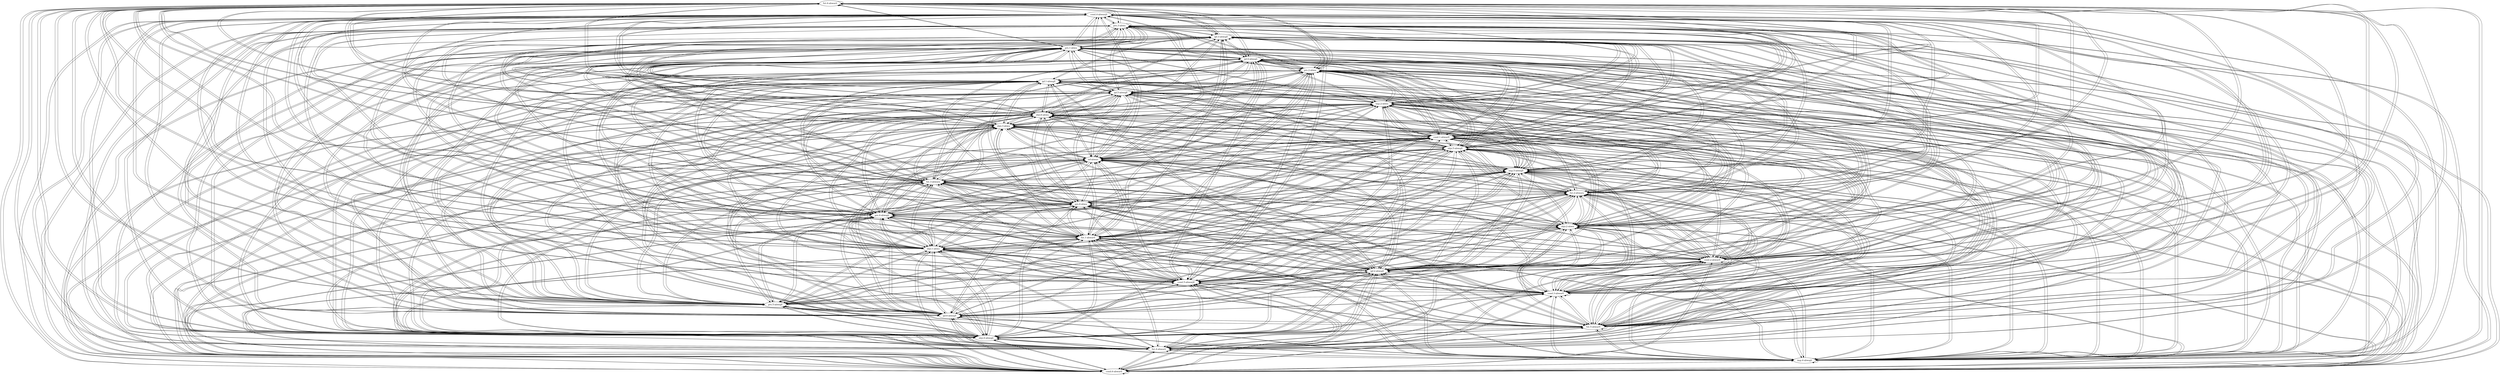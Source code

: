 digraph  {
	"fut.6-abwarô"	 [cell="fut.6",
		tense=fut,
		weight=0.5];
	"fut.6-abwarô" -> "fut.6-abwarô"	 [weight=0.5];
	"cond.4-abwarjô"	 [cell="cond.4",
		tense=cond,
		weight=0.5];
	"fut.6-abwarô" -> "cond.4-abwarjô"	 [weight=0.5];
	"cond.6-abwarE"	 [cell="cond.6",
		tense=cond,
		weight=0.5];
	"fut.6-abwarô" -> "cond.6-abwarE"	 [weight=0.5];
	"imp.4-abwajô"	 [cell="imp.4",
		tense=imp,
		weight=1.0];
	"fut.6-abwarô" -> "imp.4-abwajô"	 [weight=1.0];
	"fut.4-abwarô"	 [cell="fut.4",
		tense=fut,
		weight=0.5];
	"fut.6-abwarô" -> "fut.4-abwarô"	 [weight=0.5];
	"sbjv.4-abwajô"	 [cell="sbjv.4",
		tense=sbjv,
		weight=1.0];
	"fut.6-abwarô" -> "sbjv.4-abwajô"	 [weight=1.0];
	"fut.5-abwarE"	 [cell="fut.5",
		tense=fut,
		weight=0.5];
	"fut.6-abwarô" -> "fut.5-abwarE"	 [weight=0.5];
	"ipf.6-abwajE"	 [cell="ipf.6",
		tense=ipf,
		weight=1.0];
	"fut.6-abwarô" -> "ipf.6-abwajE"	 [weight=1.0];
	"prs.5-abwajE"	 [cell="prs.5",
		tense=prs,
		weight=1.0];
	"fut.6-abwarô" -> "prs.5-abwajE"	 [weight=1.0];
	"cond.3-abwarE"	 [cell="cond.3",
		tense=cond,
		weight=0.5];
	"fut.6-abwarô" -> "cond.3-abwarE"	 [weight=0.5];
	"cond.5-abwarjE"	 [cell="cond.5",
		tense=cond,
		weight=0.5];
	"fut.6-abwarô" -> "cond.5-abwarjE"	 [weight=0.5];
	"ipf.2-abwajE"	 [cell="ipf.2",
		tense=ipf,
		weight=1.0];
	"fut.6-abwarô" -> "ipf.2-abwajE"	 [weight=1.0];
	"cond.2-abwarE"	 [cell="cond.2",
		tense=cond,
		weight=0.5];
	"fut.6-abwarô" -> "cond.2-abwarE"	 [weight=0.5];
	"sbjv.1-abwa"	 [cell="sbjv.1",
		tense=sbjv,
		weight=0.5];
	"fut.6-abwarô" -> "sbjv.1-abwa"	 [weight=0.375];
	"fut.1-abwarE"	 [cell="fut.1",
		tense=fut,
		weight=0.5];
	"fut.6-abwarô" -> "fut.1-abwarE"	 [weight=0.5];
	"sbjv.2-abwa"	 [cell="sbjv.2",
		tense=sbjv,
		weight=0.5];
	"fut.6-abwarô" -> "sbjv.2-abwa"	 [weight=0.375];
	"prs.4-abwajô"	 [cell="prs.4",
		tense=prs,
		weight=1.0];
	"fut.6-abwarô" -> "prs.4-abwajô"	 [weight=1.0];
	"prs.6-abwa"	 [cell="prs.6",
		tense=prs,
		weight=0.5];
	"fut.6-abwarô" -> "prs.6-abwa"	 [weight=0.375];
	"fut.2-abwara"	 [cell="fut.2",
		tense=fut,
		weight=0.5];
	"fut.6-abwarô" -> "fut.2-abwara"	 [weight=0.5];
	"fut.3-abwara"	 [cell="fut.3",
		tense=fut,
		weight=0.5];
	"fut.6-abwarô" -> "fut.3-abwara"	 [weight=0.5];
	"imp.5-abwajE"	 [cell="imp.5",
		tense=imp,
		weight=1.0];
	"fut.6-abwarô" -> "imp.5-abwajE"	 [weight=1.0];
	"inf-abwar"	 [cell=inf,
		tense=inf,
		weight=0.09];
	"fut.6-abwarô" -> "inf-abwar"	 [weight=0.0135];
	"sbjv.5-abwajE"	 [cell="sbjv.5",
		tense=sbjv,
		weight=1.0];
	"fut.6-abwarô" -> "sbjv.5-abwajE"	 [weight=1.0];
	"cond.1-abwarE"	 [cell="cond.1",
		tense=cond,
		weight=0.5];
	"fut.6-abwarô" -> "cond.1-abwarE"	 [weight=0.5];
	"sbjv.3-abwa"	 [cell="sbjv.3",
		tense=sbjv,
		weight=0.5];
	"fut.6-abwarô" -> "sbjv.3-abwa"	 [weight=0.375];
	"sbjv.6-abwa"	 [cell="sbjv.6",
		tense=sbjv,
		weight=0.5];
	"fut.6-abwarô" -> "sbjv.6-abwa"	 [weight=0.375];
	"imp.2-abwa"	 [cell="imp.2",
		tense=imp,
		weight=0.5];
	"fut.6-abwarô" -> "imp.2-abwa"	 [weight=0.5];
	"ipf.5-abwajE"	 [cell="ipf.5",
		tense=ipf,
		weight=1.0];
	"fut.6-abwarô" -> "ipf.5-abwajE"	 [weight=1.0];
	"ipf.1-abwajE"	 [cell="ipf.1",
		tense=ipf,
		weight=1.0];
	"fut.6-abwarô" -> "ipf.1-abwajE"	 [weight=1.0];
	"prs.2-abwa"	 [cell="prs.2",
		tense=prs,
		weight=0.5];
	"fut.6-abwarô" -> "prs.2-abwa"	 [weight=0.5];
	"ipf.4-abwajô"	 [cell="ipf.4",
		tense=ipf,
		weight=1.0];
	"fut.6-abwarô" -> "ipf.4-abwajô"	 [weight=1.0];
	"prs.1-abwa"	 [cell="prs.1",
		tense=prs,
		weight=0.5];
	"fut.6-abwarô" -> "prs.1-abwa"	 [weight=0.5];
	"ipf.3-abwajE"	 [cell="ipf.3",
		tense=ipf,
		weight=1.0];
	"fut.6-abwarô" -> "ipf.3-abwajE"	 [weight=1.0];
	"prs.3-abwa"	 [cell="prs.3",
		tense=prs,
		weight=0.5];
	"fut.6-abwarô" -> "prs.3-abwa"	 [weight=0.5];
	"cond.4-abwarjô" -> "fut.6-abwarô"	 [weight=0.5];
	"cond.4-abwarjô" -> "cond.4-abwarjô"	 [weight=0.5];
	"cond.4-abwarjô" -> "cond.6-abwarE"	 [weight=0.5];
	"cond.4-abwarjô" -> "imp.4-abwajô"	 [weight=1.0];
	"cond.4-abwarjô" -> "fut.4-abwarô"	 [weight=0.5];
	"cond.4-abwarjô" -> "sbjv.4-abwajô"	 [weight=1.0];
	"cond.4-abwarjô" -> "fut.5-abwarE"	 [weight=0.5];
	"cond.4-abwarjô" -> "ipf.6-abwajE"	 [weight=1.0];
	"cond.4-abwarjô" -> "prs.5-abwajE"	 [weight=1.0];
	"cond.4-abwarjô" -> "cond.3-abwarE"	 [weight=0.5];
	"cond.4-abwarjô" -> "cond.5-abwarjE"	 [weight=0.5];
	"cond.4-abwarjô" -> "ipf.2-abwajE"	 [weight=1.0];
	"cond.4-abwarjô" -> "cond.2-abwarE"	 [weight=0.5];
	"cond.4-abwarjô" -> "sbjv.1-abwa"	 [weight=0.375];
	"cond.4-abwarjô" -> "fut.1-abwarE"	 [weight=0.5];
	"cond.4-abwarjô" -> "sbjv.2-abwa"	 [weight=0.375];
	"cond.4-abwarjô" -> "prs.4-abwajô"	 [weight=1.0];
	"cond.4-abwarjô" -> "prs.6-abwa"	 [weight=0.375];
	"cond.4-abwarjô" -> "fut.2-abwara"	 [weight=0.5];
	"cond.4-abwarjô" -> "fut.3-abwara"	 [weight=0.5];
	"cond.4-abwarjô" -> "imp.5-abwajE"	 [weight=1.0];
	"cond.4-abwarjô" -> "inf-abwar"	 [weight=0.0135];
	"cond.4-abwarjô" -> "sbjv.5-abwajE"	 [weight=1.0];
	"cond.4-abwarjô" -> "cond.1-abwarE"	 [weight=0.5];
	"cond.4-abwarjô" -> "sbjv.3-abwa"	 [weight=0.375];
	"cond.4-abwarjô" -> "sbjv.6-abwa"	 [weight=0.375];
	"cond.4-abwarjô" -> "imp.2-abwa"	 [weight=0.5];
	"cond.4-abwarjô" -> "ipf.5-abwajE"	 [weight=1.0];
	"cond.4-abwarjô" -> "ipf.1-abwajE"	 [weight=1.0];
	"cond.4-abwarjô" -> "prs.2-abwa"	 [weight=0.5];
	"cond.4-abwarjô" -> "ipf.4-abwajô"	 [weight=1.0];
	"cond.4-abwarjô" -> "prs.1-abwa"	 [weight=0.5];
	"cond.4-abwarjô" -> "ipf.3-abwajE"	 [weight=1.0];
	"cond.4-abwarjô" -> "prs.3-abwa"	 [weight=0.5];
	"cond.6-abwarE" -> "fut.6-abwarô"	 [weight=0.5];
	"cond.6-abwarE" -> "cond.4-abwarjô"	 [weight=0.5];
	"cond.6-abwarE" -> "cond.6-abwarE"	 [weight=0.5];
	"cond.6-abwarE" -> "imp.4-abwajô"	 [weight=1.0];
	"cond.6-abwarE" -> "fut.4-abwarô"	 [weight=0.5];
	"cond.6-abwarE" -> "sbjv.4-abwajô"	 [weight=1.0];
	"cond.6-abwarE" -> "fut.5-abwarE"	 [weight=0.5];
	"cond.6-abwarE" -> "ipf.6-abwajE"	 [weight=1.0];
	"cond.6-abwarE" -> "prs.5-abwajE"	 [weight=1.0];
	"cond.6-abwarE" -> "cond.3-abwarE"	 [weight=0.5];
	"cond.6-abwarE" -> "cond.5-abwarjE"	 [weight=0.5];
	"cond.6-abwarE" -> "ipf.2-abwajE"	 [weight=1.0];
	"cond.6-abwarE" -> "cond.2-abwarE"	 [weight=0.5];
	"cond.6-abwarE" -> "sbjv.1-abwa"	 [weight=0.375];
	"cond.6-abwarE" -> "fut.1-abwarE"	 [weight=0.5];
	"cond.6-abwarE" -> "sbjv.2-abwa"	 [weight=0.375];
	"cond.6-abwarE" -> "prs.4-abwajô"	 [weight=1.0];
	"cond.6-abwarE" -> "prs.6-abwa"	 [weight=0.375];
	"cond.6-abwarE" -> "fut.2-abwara"	 [weight=0.5];
	"cond.6-abwarE" -> "fut.3-abwara"	 [weight=0.5];
	"cond.6-abwarE" -> "imp.5-abwajE"	 [weight=1.0];
	"cond.6-abwarE" -> "inf-abwar"	 [weight=0.0135];
	"cond.6-abwarE" -> "sbjv.5-abwajE"	 [weight=1.0];
	"cond.6-abwarE" -> "cond.1-abwarE"	 [weight=0.5];
	"cond.6-abwarE" -> "sbjv.3-abwa"	 [weight=0.375];
	"cond.6-abwarE" -> "sbjv.6-abwa"	 [weight=0.375];
	"cond.6-abwarE" -> "imp.2-abwa"	 [weight=0.5];
	"cond.6-abwarE" -> "ipf.5-abwajE"	 [weight=1.0];
	"cond.6-abwarE" -> "ipf.1-abwajE"	 [weight=1.0];
	"cond.6-abwarE" -> "prs.2-abwa"	 [weight=0.5];
	"cond.6-abwarE" -> "ipf.4-abwajô"	 [weight=1.0];
	"cond.6-abwarE" -> "prs.1-abwa"	 [weight=0.5];
	"cond.6-abwarE" -> "ipf.3-abwajE"	 [weight=1.0];
	"cond.6-abwarE" -> "prs.3-abwa"	 [weight=0.5];
	"imp.4-abwajô" -> "fut.6-abwarô"	 [weight=0.145];
	"imp.4-abwajô" -> "cond.4-abwarjô"	 [weight=0.145];
	"imp.4-abwajô" -> "cond.6-abwarE"	 [weight=0.145];
	"imp.4-abwajô" -> "imp.4-abwajô"	 [weight=1.0];
	"imp.4-abwajô" -> "fut.4-abwarô"	 [weight=0.145];
	"imp.4-abwajô" -> "sbjv.4-abwajô"	 [weight=1.0];
	"imp.4-abwajô" -> "fut.5-abwarE"	 [weight=0.145];
	"imp.4-abwajô" -> "ipf.6-abwajE"	 [weight=1.0];
	"imp.4-abwajô" -> "prs.5-abwajE"	 [weight=1.0];
	"imp.4-abwajô" -> "cond.3-abwarE"	 [weight=0.145];
	"imp.4-abwajô" -> "cond.5-abwarjE"	 [weight=0.145];
	"imp.4-abwajô" -> "ipf.2-abwajE"	 [weight=1.0];
	"imp.4-abwajô" -> "cond.2-abwarE"	 [weight=0.145];
	"imp.4-abwajô" -> "sbjv.1-abwa"	 [weight=0.16];
	"imp.4-abwajô" -> "fut.1-abwarE"	 [weight=0.145];
	"imp.4-abwajô" -> "sbjv.2-abwa"	 [weight=0.16];
	"imp.4-abwajô" -> "prs.4-abwajô"	 [weight=1.0];
	"imp.4-abwajô" -> "prs.6-abwa"	 [weight=0.21];
	"imp.4-abwajô" -> "fut.2-abwara"	 [weight=0.145];
	"imp.4-abwajô" -> "fut.3-abwara"	 [weight=0.145];
	"imp.4-abwajô" -> "imp.5-abwajE"	 [weight=1.0];
	"imp.4-abwajô" -> "inf-abwar"	 [weight=0.0108];
	"imp.4-abwajô" -> "sbjv.5-abwajE"	 [weight=1.0];
	"imp.4-abwajô" -> "cond.1-abwarE"	 [weight=0.145];
	"imp.4-abwajô" -> "sbjv.3-abwa"	 [weight=0.16];
	"imp.4-abwajô" -> "sbjv.6-abwa"	 [weight=0.16];
	"imp.4-abwajô" -> "imp.2-abwa"	 [weight=0.14];
	"imp.4-abwajô" -> "ipf.5-abwajE"	 [weight=1.0];
	"imp.4-abwajô" -> "ipf.1-abwajE"	 [weight=1.0];
	"imp.4-abwajô" -> "prs.2-abwa"	 [weight=0.15];
	"imp.4-abwajô" -> "ipf.4-abwajô"	 [weight=1.0];
	"imp.4-abwajô" -> "prs.1-abwa"	 [weight=0.14];
	"imp.4-abwajô" -> "ipf.3-abwajE"	 [weight=1.0];
	"imp.4-abwajô" -> "prs.3-abwa"	 [weight=0.15];
	"fut.4-abwarô" -> "fut.6-abwarô"	 [weight=0.5];
	"fut.4-abwarô" -> "cond.4-abwarjô"	 [weight=0.5];
	"fut.4-abwarô" -> "cond.6-abwarE"	 [weight=0.5];
	"fut.4-abwarô" -> "imp.4-abwajô"	 [weight=1.0];
	"fut.4-abwarô" -> "fut.4-abwarô"	 [weight=0.5];
	"fut.4-abwarô" -> "sbjv.4-abwajô"	 [weight=1.0];
	"fut.4-abwarô" -> "fut.5-abwarE"	 [weight=0.5];
	"fut.4-abwarô" -> "ipf.6-abwajE"	 [weight=1.0];
	"fut.4-abwarô" -> "prs.5-abwajE"	 [weight=1.0];
	"fut.4-abwarô" -> "cond.3-abwarE"	 [weight=0.5];
	"fut.4-abwarô" -> "cond.5-abwarjE"	 [weight=0.5];
	"fut.4-abwarô" -> "ipf.2-abwajE"	 [weight=1.0];
	"fut.4-abwarô" -> "cond.2-abwarE"	 [weight=0.5];
	"fut.4-abwarô" -> "sbjv.1-abwa"	 [weight=0.375];
	"fut.4-abwarô" -> "fut.1-abwarE"	 [weight=0.5];
	"fut.4-abwarô" -> "sbjv.2-abwa"	 [weight=0.375];
	"fut.4-abwarô" -> "prs.4-abwajô"	 [weight=1.0];
	"fut.4-abwarô" -> "prs.6-abwa"	 [weight=0.375];
	"fut.4-abwarô" -> "fut.2-abwara"	 [weight=0.5];
	"fut.4-abwarô" -> "fut.3-abwara"	 [weight=0.5];
	"fut.4-abwarô" -> "imp.5-abwajE"	 [weight=1.0];
	"fut.4-abwarô" -> "inf-abwar"	 [weight=0.0135];
	"fut.4-abwarô" -> "sbjv.5-abwajE"	 [weight=1.0];
	"fut.4-abwarô" -> "cond.1-abwarE"	 [weight=0.5];
	"fut.4-abwarô" -> "sbjv.3-abwa"	 [weight=0.375];
	"fut.4-abwarô" -> "sbjv.6-abwa"	 [weight=0.375];
	"fut.4-abwarô" -> "imp.2-abwa"	 [weight=0.5];
	"fut.4-abwarô" -> "ipf.5-abwajE"	 [weight=1.0];
	"fut.4-abwarô" -> "ipf.1-abwajE"	 [weight=1.0];
	"fut.4-abwarô" -> "prs.2-abwa"	 [weight=0.5];
	"fut.4-abwarô" -> "ipf.4-abwajô"	 [weight=1.0];
	"fut.4-abwarô" -> "prs.1-abwa"	 [weight=0.5];
	"fut.4-abwarô" -> "ipf.3-abwajE"	 [weight=1.0];
	"fut.4-abwarô" -> "prs.3-abwa"	 [weight=0.5];
	"sbjv.4-abwajô" -> "fut.6-abwarô"	 [weight=0.295];
	"sbjv.4-abwajô" -> "cond.4-abwarjô"	 [weight=0.295];
	"sbjv.4-abwajô" -> "cond.6-abwarE"	 [weight=0.295];
	"sbjv.4-abwajô" -> "imp.4-abwajô"	 [weight=1.0];
	"sbjv.4-abwajô" -> "fut.4-abwarô"	 [weight=0.295];
	"sbjv.4-abwajô" -> "sbjv.4-abwajô"	 [weight=1.0];
	"sbjv.4-abwajô" -> "fut.5-abwarE"	 [weight=0.295];
	"sbjv.4-abwajô" -> "ipf.6-abwajE"	 [weight=1.0];
	"sbjv.4-abwajô" -> "prs.5-abwajE"	 [weight=1.0];
	"sbjv.4-abwajô" -> "cond.3-abwarE"	 [weight=0.295];
	"sbjv.4-abwajô" -> "cond.5-abwarjE"	 [weight=0.295];
	"sbjv.4-abwajô" -> "ipf.2-abwajE"	 [weight=1.0];
	"sbjv.4-abwajô" -> "cond.2-abwarE"	 [weight=0.295];
	"sbjv.4-abwajô" -> "sbjv.1-abwa"	 [weight=0.23];
	"sbjv.4-abwajô" -> "fut.1-abwarE"	 [weight=0.295];
	"sbjv.4-abwajô" -> "sbjv.2-abwa"	 [weight=0.23];
	"sbjv.4-abwajô" -> "prs.4-abwajô"	 [weight=1.0];
	"sbjv.4-abwajô" -> "prs.6-abwa"	 [weight=0.245];
	"sbjv.4-abwajô" -> "fut.2-abwara"	 [weight=0.295];
	"sbjv.4-abwajô" -> "fut.3-abwara"	 [weight=0.295];
	"sbjv.4-abwajô" -> "imp.5-abwajE"	 [weight=1.0];
	"sbjv.4-abwajô" -> "inf-abwar"	 [weight=0.0099];
	"sbjv.4-abwajô" -> "sbjv.5-abwajE"	 [weight=1.0];
	"sbjv.4-abwajô" -> "cond.1-abwarE"	 [weight=0.295];
	"sbjv.4-abwajô" -> "sbjv.3-abwa"	 [weight=0.23];
	"sbjv.4-abwajô" -> "sbjv.6-abwa"	 [weight=0.23];
	"sbjv.4-abwajô" -> "imp.2-abwa"	 [weight=0.23];
	"sbjv.4-abwajô" -> "ipf.5-abwajE"	 [weight=1.0];
	"sbjv.4-abwajô" -> "ipf.1-abwajE"	 [weight=1.0];
	"sbjv.4-abwajô" -> "prs.2-abwa"	 [weight=0.23];
	"sbjv.4-abwajô" -> "ipf.4-abwajô"	 [weight=1.0];
	"sbjv.4-abwajô" -> "prs.1-abwa"	 [weight=0.23];
	"sbjv.4-abwajô" -> "ipf.3-abwajE"	 [weight=1.0];
	"sbjv.4-abwajô" -> "prs.3-abwa"	 [weight=0.23];
	"fut.5-abwarE" -> "fut.6-abwarô"	 [weight=0.5];
	"fut.5-abwarE" -> "cond.4-abwarjô"	 [weight=0.5];
	"fut.5-abwarE" -> "cond.6-abwarE"	 [weight=0.5];
	"fut.5-abwarE" -> "imp.4-abwajô"	 [weight=1.0];
	"fut.5-abwarE" -> "fut.4-abwarô"	 [weight=0.5];
	"fut.5-abwarE" -> "sbjv.4-abwajô"	 [weight=1.0];
	"fut.5-abwarE" -> "fut.5-abwarE"	 [weight=0.5];
	"fut.5-abwarE" -> "ipf.6-abwajE"	 [weight=1.0];
	"fut.5-abwarE" -> "prs.5-abwajE"	 [weight=1.0];
	"fut.5-abwarE" -> "cond.3-abwarE"	 [weight=0.5];
	"fut.5-abwarE" -> "cond.5-abwarjE"	 [weight=0.5];
	"fut.5-abwarE" -> "ipf.2-abwajE"	 [weight=1.0];
	"fut.5-abwarE" -> "cond.2-abwarE"	 [weight=0.5];
	"fut.5-abwarE" -> "sbjv.1-abwa"	 [weight=0.375];
	"fut.5-abwarE" -> "fut.1-abwarE"	 [weight=0.5];
	"fut.5-abwarE" -> "sbjv.2-abwa"	 [weight=0.375];
	"fut.5-abwarE" -> "prs.4-abwajô"	 [weight=1.0];
	"fut.5-abwarE" -> "prs.6-abwa"	 [weight=0.375];
	"fut.5-abwarE" -> "fut.2-abwara"	 [weight=0.5];
	"fut.5-abwarE" -> "fut.3-abwara"	 [weight=0.5];
	"fut.5-abwarE" -> "imp.5-abwajE"	 [weight=1.0];
	"fut.5-abwarE" -> "inf-abwar"	 [weight=0.0135];
	"fut.5-abwarE" -> "sbjv.5-abwajE"	 [weight=1.0];
	"fut.5-abwarE" -> "cond.1-abwarE"	 [weight=0.5];
	"fut.5-abwarE" -> "sbjv.3-abwa"	 [weight=0.375];
	"fut.5-abwarE" -> "sbjv.6-abwa"	 [weight=0.375];
	"fut.5-abwarE" -> "imp.2-abwa"	 [weight=0.5];
	"fut.5-abwarE" -> "ipf.5-abwajE"	 [weight=1.0];
	"fut.5-abwarE" -> "ipf.1-abwajE"	 [weight=1.0];
	"fut.5-abwarE" -> "prs.2-abwa"	 [weight=0.5];
	"fut.5-abwarE" -> "ipf.4-abwajô"	 [weight=1.0];
	"fut.5-abwarE" -> "prs.1-abwa"	 [weight=0.5];
	"fut.5-abwarE" -> "ipf.3-abwajE"	 [weight=1.0];
	"fut.5-abwarE" -> "prs.3-abwa"	 [weight=0.5];
	"ipf.6-abwajE" -> "fut.6-abwarô"	 [weight=0.145];
	"ipf.6-abwajE" -> "cond.4-abwarjô"	 [weight=0.145];
	"ipf.6-abwajE" -> "cond.6-abwarE"	 [weight=0.145];
	"ipf.6-abwajE" -> "imp.4-abwajô"	 [weight=1.0];
	"ipf.6-abwajE" -> "fut.4-abwarô"	 [weight=0.145];
	"ipf.6-abwajE" -> "sbjv.4-abwajô"	 [weight=1.0];
	"ipf.6-abwajE" -> "fut.5-abwarE"	 [weight=0.145];
	"ipf.6-abwajE" -> "ipf.6-abwajE"	 [weight=1.0];
	"ipf.6-abwajE" -> "prs.5-abwajE"	 [weight=1.0];
	"ipf.6-abwajE" -> "cond.3-abwarE"	 [weight=0.145];
	"ipf.6-abwajE" -> "cond.5-abwarjE"	 [weight=0.145];
	"ipf.6-abwajE" -> "ipf.2-abwajE"	 [weight=1.0];
	"ipf.6-abwajE" -> "cond.2-abwarE"	 [weight=0.145];
	"ipf.6-abwajE" -> "sbjv.1-abwa"	 [weight=0.17];
	"ipf.6-abwajE" -> "fut.1-abwarE"	 [weight=0.145];
	"ipf.6-abwajE" -> "sbjv.2-abwa"	 [weight=0.17];
	"ipf.6-abwajE" -> "prs.4-abwajô"	 [weight=1.0];
	"ipf.6-abwajE" -> "prs.6-abwa"	 [weight=0.21];
	"ipf.6-abwajE" -> "fut.2-abwara"	 [weight=0.145];
	"ipf.6-abwajE" -> "fut.3-abwara"	 [weight=0.145];
	"ipf.6-abwajE" -> "imp.5-abwajE"	 [weight=1.0];
	"ipf.6-abwajE" -> "inf-abwar"	 [weight=0.0108];
	"ipf.6-abwajE" -> "sbjv.5-abwajE"	 [weight=1.0];
	"ipf.6-abwajE" -> "cond.1-abwarE"	 [weight=0.145];
	"ipf.6-abwajE" -> "sbjv.3-abwa"	 [weight=0.17];
	"ipf.6-abwajE" -> "sbjv.6-abwa"	 [weight=0.17];
	"ipf.6-abwajE" -> "imp.2-abwa"	 [weight=0.15];
	"ipf.6-abwajE" -> "ipf.5-abwajE"	 [weight=1.0];
	"ipf.6-abwajE" -> "ipf.1-abwajE"	 [weight=1.0];
	"ipf.6-abwajE" -> "prs.2-abwa"	 [weight=0.15];
	"ipf.6-abwajE" -> "ipf.4-abwajô"	 [weight=1.0];
	"ipf.6-abwajE" -> "prs.1-abwa"	 [weight=0.15];
	"ipf.6-abwajE" -> "ipf.3-abwajE"	 [weight=1.0];
	"ipf.6-abwajE" -> "prs.3-abwa"	 [weight=0.15];
	"prs.5-abwajE" -> "fut.6-abwarô"	 [weight=0.145];
	"prs.5-abwajE" -> "cond.4-abwarjô"	 [weight=0.145];
	"prs.5-abwajE" -> "cond.6-abwarE"	 [weight=0.145];
	"prs.5-abwajE" -> "imp.4-abwajô"	 [weight=1.0];
	"prs.5-abwajE" -> "fut.4-abwarô"	 [weight=0.145];
	"prs.5-abwajE" -> "sbjv.4-abwajô"	 [weight=1.0];
	"prs.5-abwajE" -> "fut.5-abwarE"	 [weight=0.145];
	"prs.5-abwajE" -> "ipf.6-abwajE"	 [weight=1.0];
	"prs.5-abwajE" -> "prs.5-abwajE"	 [weight=1.0];
	"prs.5-abwajE" -> "cond.3-abwarE"	 [weight=0.145];
	"prs.5-abwajE" -> "cond.5-abwarjE"	 [weight=0.145];
	"prs.5-abwajE" -> "ipf.2-abwajE"	 [weight=1.0];
	"prs.5-abwajE" -> "cond.2-abwarE"	 [weight=0.145];
	"prs.5-abwajE" -> "sbjv.1-abwa"	 [weight=0.17];
	"prs.5-abwajE" -> "fut.1-abwarE"	 [weight=0.145];
	"prs.5-abwajE" -> "sbjv.2-abwa"	 [weight=0.17];
	"prs.5-abwajE" -> "prs.4-abwajô"	 [weight=1.0];
	"prs.5-abwajE" -> "prs.6-abwa"	 [weight=0.21];
	"prs.5-abwajE" -> "fut.2-abwara"	 [weight=0.145];
	"prs.5-abwajE" -> "fut.3-abwara"	 [weight=0.145];
	"prs.5-abwajE" -> "imp.5-abwajE"	 [weight=1.0];
	"prs.5-abwajE" -> "inf-abwar"	 [weight=0.0108];
	"prs.5-abwajE" -> "sbjv.5-abwajE"	 [weight=1.0];
	"prs.5-abwajE" -> "cond.1-abwarE"	 [weight=0.145];
	"prs.5-abwajE" -> "sbjv.3-abwa"	 [weight=0.17];
	"prs.5-abwajE" -> "sbjv.6-abwa"	 [weight=0.17];
	"prs.5-abwajE" -> "imp.2-abwa"	 [weight=0.15];
	"prs.5-abwajE" -> "ipf.5-abwajE"	 [weight=1.0];
	"prs.5-abwajE" -> "ipf.1-abwajE"	 [weight=1.0];
	"prs.5-abwajE" -> "prs.2-abwa"	 [weight=0.15];
	"prs.5-abwajE" -> "ipf.4-abwajô"	 [weight=1.0];
	"prs.5-abwajE" -> "prs.1-abwa"	 [weight=0.15];
	"prs.5-abwajE" -> "ipf.3-abwajE"	 [weight=1.0];
	"prs.5-abwajE" -> "prs.3-abwa"	 [weight=0.15];
	"cond.3-abwarE" -> "fut.6-abwarô"	 [weight=0.5];
	"cond.3-abwarE" -> "cond.4-abwarjô"	 [weight=0.5];
	"cond.3-abwarE" -> "cond.6-abwarE"	 [weight=0.5];
	"cond.3-abwarE" -> "imp.4-abwajô"	 [weight=1.0];
	"cond.3-abwarE" -> "fut.4-abwarô"	 [weight=0.5];
	"cond.3-abwarE" -> "sbjv.4-abwajô"	 [weight=1.0];
	"cond.3-abwarE" -> "fut.5-abwarE"	 [weight=0.5];
	"cond.3-abwarE" -> "ipf.6-abwajE"	 [weight=1.0];
	"cond.3-abwarE" -> "prs.5-abwajE"	 [weight=1.0];
	"cond.3-abwarE" -> "cond.3-abwarE"	 [weight=0.5];
	"cond.3-abwarE" -> "cond.5-abwarjE"	 [weight=0.5];
	"cond.3-abwarE" -> "ipf.2-abwajE"	 [weight=1.0];
	"cond.3-abwarE" -> "cond.2-abwarE"	 [weight=0.5];
	"cond.3-abwarE" -> "sbjv.1-abwa"	 [weight=0.375];
	"cond.3-abwarE" -> "fut.1-abwarE"	 [weight=0.5];
	"cond.3-abwarE" -> "sbjv.2-abwa"	 [weight=0.375];
	"cond.3-abwarE" -> "prs.4-abwajô"	 [weight=1.0];
	"cond.3-abwarE" -> "prs.6-abwa"	 [weight=0.375];
	"cond.3-abwarE" -> "fut.2-abwara"	 [weight=0.5];
	"cond.3-abwarE" -> "fut.3-abwara"	 [weight=0.5];
	"cond.3-abwarE" -> "imp.5-abwajE"	 [weight=1.0];
	"cond.3-abwarE" -> "inf-abwar"	 [weight=0.0135];
	"cond.3-abwarE" -> "sbjv.5-abwajE"	 [weight=1.0];
	"cond.3-abwarE" -> "cond.1-abwarE"	 [weight=0.5];
	"cond.3-abwarE" -> "sbjv.3-abwa"	 [weight=0.375];
	"cond.3-abwarE" -> "sbjv.6-abwa"	 [weight=0.375];
	"cond.3-abwarE" -> "imp.2-abwa"	 [weight=0.5];
	"cond.3-abwarE" -> "ipf.5-abwajE"	 [weight=1.0];
	"cond.3-abwarE" -> "ipf.1-abwajE"	 [weight=1.0];
	"cond.3-abwarE" -> "prs.2-abwa"	 [weight=0.5];
	"cond.3-abwarE" -> "ipf.4-abwajô"	 [weight=1.0];
	"cond.3-abwarE" -> "prs.1-abwa"	 [weight=0.5];
	"cond.3-abwarE" -> "ipf.3-abwajE"	 [weight=1.0];
	"cond.3-abwarE" -> "prs.3-abwa"	 [weight=0.5];
	"cond.5-abwarjE" -> "fut.6-abwarô"	 [weight=0.5];
	"cond.5-abwarjE" -> "cond.4-abwarjô"	 [weight=0.5];
	"cond.5-abwarjE" -> "cond.6-abwarE"	 [weight=0.5];
	"cond.5-abwarjE" -> "imp.4-abwajô"	 [weight=1.0];
	"cond.5-abwarjE" -> "fut.4-abwarô"	 [weight=0.5];
	"cond.5-abwarjE" -> "sbjv.4-abwajô"	 [weight=1.0];
	"cond.5-abwarjE" -> "fut.5-abwarE"	 [weight=0.5];
	"cond.5-abwarjE" -> "ipf.6-abwajE"	 [weight=1.0];
	"cond.5-abwarjE" -> "prs.5-abwajE"	 [weight=1.0];
	"cond.5-abwarjE" -> "cond.3-abwarE"	 [weight=0.5];
	"cond.5-abwarjE" -> "cond.5-abwarjE"	 [weight=0.5];
	"cond.5-abwarjE" -> "ipf.2-abwajE"	 [weight=1.0];
	"cond.5-abwarjE" -> "cond.2-abwarE"	 [weight=0.5];
	"cond.5-abwarjE" -> "sbjv.1-abwa"	 [weight=0.375];
	"cond.5-abwarjE" -> "fut.1-abwarE"	 [weight=0.5];
	"cond.5-abwarjE" -> "sbjv.2-abwa"	 [weight=0.375];
	"cond.5-abwarjE" -> "prs.4-abwajô"	 [weight=1.0];
	"cond.5-abwarjE" -> "prs.6-abwa"	 [weight=0.375];
	"cond.5-abwarjE" -> "fut.2-abwara"	 [weight=0.5];
	"cond.5-abwarjE" -> "fut.3-abwara"	 [weight=0.5];
	"cond.5-abwarjE" -> "imp.5-abwajE"	 [weight=1.0];
	"cond.5-abwarjE" -> "inf-abwar"	 [weight=0.0135];
	"cond.5-abwarjE" -> "sbjv.5-abwajE"	 [weight=1.0];
	"cond.5-abwarjE" -> "cond.1-abwarE"	 [weight=0.5];
	"cond.5-abwarjE" -> "sbjv.3-abwa"	 [weight=0.375];
	"cond.5-abwarjE" -> "sbjv.6-abwa"	 [weight=0.375];
	"cond.5-abwarjE" -> "imp.2-abwa"	 [weight=0.5];
	"cond.5-abwarjE" -> "ipf.5-abwajE"	 [weight=1.0];
	"cond.5-abwarjE" -> "ipf.1-abwajE"	 [weight=1.0];
	"cond.5-abwarjE" -> "prs.2-abwa"	 [weight=0.5];
	"cond.5-abwarjE" -> "ipf.4-abwajô"	 [weight=1.0];
	"cond.5-abwarjE" -> "prs.1-abwa"	 [weight=0.5];
	"cond.5-abwarjE" -> "ipf.3-abwajE"	 [weight=1.0];
	"cond.5-abwarjE" -> "prs.3-abwa"	 [weight=0.5];
	"ipf.2-abwajE" -> "fut.6-abwarô"	 [weight=0.145];
	"ipf.2-abwajE" -> "cond.4-abwarjô"	 [weight=0.145];
	"ipf.2-abwajE" -> "cond.6-abwarE"	 [weight=0.145];
	"ipf.2-abwajE" -> "imp.4-abwajô"	 [weight=1.0];
	"ipf.2-abwajE" -> "fut.4-abwarô"	 [weight=0.145];
	"ipf.2-abwajE" -> "sbjv.4-abwajô"	 [weight=1.0];
	"ipf.2-abwajE" -> "fut.5-abwarE"	 [weight=0.145];
	"ipf.2-abwajE" -> "ipf.6-abwajE"	 [weight=1.0];
	"ipf.2-abwajE" -> "prs.5-abwajE"	 [weight=1.0];
	"ipf.2-abwajE" -> "cond.3-abwarE"	 [weight=0.145];
	"ipf.2-abwajE" -> "cond.5-abwarjE"	 [weight=0.145];
	"ipf.2-abwajE" -> "ipf.2-abwajE"	 [weight=1.0];
	"ipf.2-abwajE" -> "cond.2-abwarE"	 [weight=0.145];
	"ipf.2-abwajE" -> "sbjv.1-abwa"	 [weight=0.17];
	"ipf.2-abwajE" -> "fut.1-abwarE"	 [weight=0.145];
	"ipf.2-abwajE" -> "sbjv.2-abwa"	 [weight=0.17];
	"ipf.2-abwajE" -> "prs.4-abwajô"	 [weight=1.0];
	"ipf.2-abwajE" -> "prs.6-abwa"	 [weight=0.21];
	"ipf.2-abwajE" -> "fut.2-abwara"	 [weight=0.145];
	"ipf.2-abwajE" -> "fut.3-abwara"	 [weight=0.145];
	"ipf.2-abwajE" -> "imp.5-abwajE"	 [weight=1.0];
	"ipf.2-abwajE" -> "inf-abwar"	 [weight=0.0108];
	"ipf.2-abwajE" -> "sbjv.5-abwajE"	 [weight=1.0];
	"ipf.2-abwajE" -> "cond.1-abwarE"	 [weight=0.145];
	"ipf.2-abwajE" -> "sbjv.3-abwa"	 [weight=0.17];
	"ipf.2-abwajE" -> "sbjv.6-abwa"	 [weight=0.17];
	"ipf.2-abwajE" -> "imp.2-abwa"	 [weight=0.15];
	"ipf.2-abwajE" -> "ipf.5-abwajE"	 [weight=1.0];
	"ipf.2-abwajE" -> "ipf.1-abwajE"	 [weight=1.0];
	"ipf.2-abwajE" -> "prs.2-abwa"	 [weight=0.15];
	"ipf.2-abwajE" -> "ipf.4-abwajô"	 [weight=1.0];
	"ipf.2-abwajE" -> "prs.1-abwa"	 [weight=0.15];
	"ipf.2-abwajE" -> "ipf.3-abwajE"	 [weight=1.0];
	"ipf.2-abwajE" -> "prs.3-abwa"	 [weight=0.15];
	"cond.2-abwarE" -> "fut.6-abwarô"	 [weight=0.5];
	"cond.2-abwarE" -> "cond.4-abwarjô"	 [weight=0.5];
	"cond.2-abwarE" -> "cond.6-abwarE"	 [weight=0.5];
	"cond.2-abwarE" -> "imp.4-abwajô"	 [weight=1.0];
	"cond.2-abwarE" -> "fut.4-abwarô"	 [weight=0.5];
	"cond.2-abwarE" -> "sbjv.4-abwajô"	 [weight=1.0];
	"cond.2-abwarE" -> "fut.5-abwarE"	 [weight=0.5];
	"cond.2-abwarE" -> "ipf.6-abwajE"	 [weight=1.0];
	"cond.2-abwarE" -> "prs.5-abwajE"	 [weight=1.0];
	"cond.2-abwarE" -> "cond.3-abwarE"	 [weight=0.5];
	"cond.2-abwarE" -> "cond.5-abwarjE"	 [weight=0.5];
	"cond.2-abwarE" -> "ipf.2-abwajE"	 [weight=1.0];
	"cond.2-abwarE" -> "cond.2-abwarE"	 [weight=0.5];
	"cond.2-abwarE" -> "sbjv.1-abwa"	 [weight=0.375];
	"cond.2-abwarE" -> "fut.1-abwarE"	 [weight=0.5];
	"cond.2-abwarE" -> "sbjv.2-abwa"	 [weight=0.375];
	"cond.2-abwarE" -> "prs.4-abwajô"	 [weight=1.0];
	"cond.2-abwarE" -> "prs.6-abwa"	 [weight=0.375];
	"cond.2-abwarE" -> "fut.2-abwara"	 [weight=0.5];
	"cond.2-abwarE" -> "fut.3-abwara"	 [weight=0.5];
	"cond.2-abwarE" -> "imp.5-abwajE"	 [weight=1.0];
	"cond.2-abwarE" -> "inf-abwar"	 [weight=0.0135];
	"cond.2-abwarE" -> "sbjv.5-abwajE"	 [weight=1.0];
	"cond.2-abwarE" -> "cond.1-abwarE"	 [weight=0.5];
	"cond.2-abwarE" -> "sbjv.3-abwa"	 [weight=0.375];
	"cond.2-abwarE" -> "sbjv.6-abwa"	 [weight=0.375];
	"cond.2-abwarE" -> "imp.2-abwa"	 [weight=0.5];
	"cond.2-abwarE" -> "ipf.5-abwajE"	 [weight=1.0];
	"cond.2-abwarE" -> "ipf.1-abwajE"	 [weight=1.0];
	"cond.2-abwarE" -> "prs.2-abwa"	 [weight=0.5];
	"cond.2-abwarE" -> "ipf.4-abwajô"	 [weight=1.0];
	"cond.2-abwarE" -> "prs.1-abwa"	 [weight=0.5];
	"cond.2-abwarE" -> "ipf.3-abwajE"	 [weight=1.0];
	"cond.2-abwarE" -> "prs.3-abwa"	 [weight=0.5];
	"sbjv.1-abwa" -> "fut.6-abwarô"	 [weight=0.5];
	"sbjv.1-abwa" -> "cond.4-abwarjô"	 [weight=0.5];
	"sbjv.1-abwa" -> "cond.6-abwarE"	 [weight=0.5];
	"sbjv.1-abwa" -> "imp.4-abwajô"	 [weight=1.0];
	"sbjv.1-abwa" -> "fut.4-abwarô"	 [weight=0.5];
	"sbjv.1-abwa" -> "sbjv.4-abwajô"	 [weight=1.0];
	"sbjv.1-abwa" -> "fut.5-abwarE"	 [weight=0.5];
	"sbjv.1-abwa" -> "ipf.6-abwajE"	 [weight=1.0];
	"sbjv.1-abwa" -> "prs.5-abwajE"	 [weight=1.0];
	"sbjv.1-abwa" -> "cond.3-abwarE"	 [weight=0.5];
	"sbjv.1-abwa" -> "cond.5-abwarjE"	 [weight=0.5];
	"sbjv.1-abwa" -> "ipf.2-abwajE"	 [weight=1.0];
	"sbjv.1-abwa" -> "cond.2-abwarE"	 [weight=0.5];
	"sbjv.1-abwa" -> "sbjv.1-abwa"	 [weight=0.5];
	"sbjv.1-abwa" -> "fut.1-abwarE"	 [weight=0.5];
	"sbjv.1-abwa" -> "sbjv.2-abwa"	 [weight=0.5];
	"sbjv.1-abwa" -> "prs.4-abwajô"	 [weight=1.0];
	"sbjv.1-abwa" -> "prs.6-abwa"	 [weight=0.5];
	"sbjv.1-abwa" -> "fut.2-abwara"	 [weight=0.5];
	"sbjv.1-abwa" -> "fut.3-abwara"	 [weight=0.5];
	"sbjv.1-abwa" -> "imp.5-abwajE"	 [weight=1.0];
	"sbjv.1-abwa" -> "inf-abwar"	 [weight=0.0153];
	"sbjv.1-abwa" -> "sbjv.5-abwajE"	 [weight=1.0];
	"sbjv.1-abwa" -> "cond.1-abwarE"	 [weight=0.5];
	"sbjv.1-abwa" -> "sbjv.3-abwa"	 [weight=0.5];
	"sbjv.1-abwa" -> "sbjv.6-abwa"	 [weight=0.5];
	"sbjv.1-abwa" -> "imp.2-abwa"	 [weight=0.5];
	"sbjv.1-abwa" -> "ipf.5-abwajE"	 [weight=1.0];
	"sbjv.1-abwa" -> "ipf.1-abwajE"	 [weight=1.0];
	"sbjv.1-abwa" -> "prs.2-abwa"	 [weight=0.5];
	"sbjv.1-abwa" -> "ipf.4-abwajô"	 [weight=1.0];
	"sbjv.1-abwa" -> "prs.1-abwa"	 [weight=0.5];
	"sbjv.1-abwa" -> "ipf.3-abwajE"	 [weight=1.0];
	"sbjv.1-abwa" -> "prs.3-abwa"	 [weight=0.5];
	"fut.1-abwarE" -> "fut.6-abwarô"	 [weight=0.5];
	"fut.1-abwarE" -> "cond.4-abwarjô"	 [weight=0.5];
	"fut.1-abwarE" -> "cond.6-abwarE"	 [weight=0.5];
	"fut.1-abwarE" -> "imp.4-abwajô"	 [weight=1.0];
	"fut.1-abwarE" -> "fut.4-abwarô"	 [weight=0.5];
	"fut.1-abwarE" -> "sbjv.4-abwajô"	 [weight=1.0];
	"fut.1-abwarE" -> "fut.5-abwarE"	 [weight=0.5];
	"fut.1-abwarE" -> "ipf.6-abwajE"	 [weight=1.0];
	"fut.1-abwarE" -> "prs.5-abwajE"	 [weight=1.0];
	"fut.1-abwarE" -> "cond.3-abwarE"	 [weight=0.5];
	"fut.1-abwarE" -> "cond.5-abwarjE"	 [weight=0.5];
	"fut.1-abwarE" -> "ipf.2-abwajE"	 [weight=1.0];
	"fut.1-abwarE" -> "cond.2-abwarE"	 [weight=0.5];
	"fut.1-abwarE" -> "sbjv.1-abwa"	 [weight=0.375];
	"fut.1-abwarE" -> "fut.1-abwarE"	 [weight=0.5];
	"fut.1-abwarE" -> "sbjv.2-abwa"	 [weight=0.375];
	"fut.1-abwarE" -> "prs.4-abwajô"	 [weight=1.0];
	"fut.1-abwarE" -> "prs.6-abwa"	 [weight=0.375];
	"fut.1-abwarE" -> "fut.2-abwara"	 [weight=0.5];
	"fut.1-abwarE" -> "fut.3-abwara"	 [weight=0.5];
	"fut.1-abwarE" -> "imp.5-abwajE"	 [weight=1.0];
	"fut.1-abwarE" -> "inf-abwar"	 [weight=0.0135];
	"fut.1-abwarE" -> "sbjv.5-abwajE"	 [weight=1.0];
	"fut.1-abwarE" -> "cond.1-abwarE"	 [weight=0.5];
	"fut.1-abwarE" -> "sbjv.3-abwa"	 [weight=0.375];
	"fut.1-abwarE" -> "sbjv.6-abwa"	 [weight=0.375];
	"fut.1-abwarE" -> "imp.2-abwa"	 [weight=0.5];
	"fut.1-abwarE" -> "ipf.5-abwajE"	 [weight=1.0];
	"fut.1-abwarE" -> "ipf.1-abwajE"	 [weight=1.0];
	"fut.1-abwarE" -> "prs.2-abwa"	 [weight=0.5];
	"fut.1-abwarE" -> "ipf.4-abwajô"	 [weight=1.0];
	"fut.1-abwarE" -> "prs.1-abwa"	 [weight=0.5];
	"fut.1-abwarE" -> "ipf.3-abwajE"	 [weight=1.0];
	"fut.1-abwarE" -> "prs.3-abwa"	 [weight=0.5];
	"sbjv.2-abwa" -> "fut.6-abwarô"	 [weight=0.5];
	"sbjv.2-abwa" -> "cond.4-abwarjô"	 [weight=0.5];
	"sbjv.2-abwa" -> "cond.6-abwarE"	 [weight=0.5];
	"sbjv.2-abwa" -> "imp.4-abwajô"	 [weight=1.0];
	"sbjv.2-abwa" -> "fut.4-abwarô"	 [weight=0.5];
	"sbjv.2-abwa" -> "sbjv.4-abwajô"	 [weight=1.0];
	"sbjv.2-abwa" -> "fut.5-abwarE"	 [weight=0.5];
	"sbjv.2-abwa" -> "ipf.6-abwajE"	 [weight=1.0];
	"sbjv.2-abwa" -> "prs.5-abwajE"	 [weight=1.0];
	"sbjv.2-abwa" -> "cond.3-abwarE"	 [weight=0.5];
	"sbjv.2-abwa" -> "cond.5-abwarjE"	 [weight=0.5];
	"sbjv.2-abwa" -> "ipf.2-abwajE"	 [weight=1.0];
	"sbjv.2-abwa" -> "cond.2-abwarE"	 [weight=0.5];
	"sbjv.2-abwa" -> "sbjv.1-abwa"	 [weight=0.5];
	"sbjv.2-abwa" -> "fut.1-abwarE"	 [weight=0.5];
	"sbjv.2-abwa" -> "sbjv.2-abwa"	 [weight=0.5];
	"sbjv.2-abwa" -> "prs.4-abwajô"	 [weight=1.0];
	"sbjv.2-abwa" -> "prs.6-abwa"	 [weight=0.5];
	"sbjv.2-abwa" -> "fut.2-abwara"	 [weight=0.5];
	"sbjv.2-abwa" -> "fut.3-abwara"	 [weight=0.5];
	"sbjv.2-abwa" -> "imp.5-abwajE"	 [weight=1.0];
	"sbjv.2-abwa" -> "inf-abwar"	 [weight=0.0153];
	"sbjv.2-abwa" -> "sbjv.5-abwajE"	 [weight=1.0];
	"sbjv.2-abwa" -> "cond.1-abwarE"	 [weight=0.5];
	"sbjv.2-abwa" -> "sbjv.3-abwa"	 [weight=0.5];
	"sbjv.2-abwa" -> "sbjv.6-abwa"	 [weight=0.5];
	"sbjv.2-abwa" -> "imp.2-abwa"	 [weight=0.5];
	"sbjv.2-abwa" -> "ipf.5-abwajE"	 [weight=1.0];
	"sbjv.2-abwa" -> "ipf.1-abwajE"	 [weight=1.0];
	"sbjv.2-abwa" -> "prs.2-abwa"	 [weight=0.5];
	"sbjv.2-abwa" -> "ipf.4-abwajô"	 [weight=1.0];
	"sbjv.2-abwa" -> "prs.1-abwa"	 [weight=0.5];
	"sbjv.2-abwa" -> "ipf.3-abwajE"	 [weight=1.0];
	"sbjv.2-abwa" -> "prs.3-abwa"	 [weight=0.5];
	"prs.4-abwajô" -> "fut.6-abwarô"	 [weight=0.145];
	"prs.4-abwajô" -> "cond.4-abwarjô"	 [weight=0.145];
	"prs.4-abwajô" -> "cond.6-abwarE"	 [weight=0.145];
	"prs.4-abwajô" -> "imp.4-abwajô"	 [weight=1.0];
	"prs.4-abwajô" -> "fut.4-abwarô"	 [weight=0.145];
	"prs.4-abwajô" -> "sbjv.4-abwajô"	 [weight=1.0];
	"prs.4-abwajô" -> "fut.5-abwarE"	 [weight=0.145];
	"prs.4-abwajô" -> "ipf.6-abwajE"	 [weight=1.0];
	"prs.4-abwajô" -> "prs.5-abwajE"	 [weight=1.0];
	"prs.4-abwajô" -> "cond.3-abwarE"	 [weight=0.145];
	"prs.4-abwajô" -> "cond.5-abwarjE"	 [weight=0.145];
	"prs.4-abwajô" -> "ipf.2-abwajE"	 [weight=1.0];
	"prs.4-abwajô" -> "cond.2-abwarE"	 [weight=0.145];
	"prs.4-abwajô" -> "sbjv.1-abwa"	 [weight=0.17];
	"prs.4-abwajô" -> "fut.1-abwarE"	 [weight=0.145];
	"prs.4-abwajô" -> "sbjv.2-abwa"	 [weight=0.17];
	"prs.4-abwajô" -> "prs.4-abwajô"	 [weight=1.0];
	"prs.4-abwajô" -> "prs.6-abwa"	 [weight=0.21];
	"prs.4-abwajô" -> "fut.2-abwara"	 [weight=0.145];
	"prs.4-abwajô" -> "fut.3-abwara"	 [weight=0.145];
	"prs.4-abwajô" -> "imp.5-abwajE"	 [weight=1.0];
	"prs.4-abwajô" -> "inf-abwar"	 [weight=0.0108];
	"prs.4-abwajô" -> "sbjv.5-abwajE"	 [weight=1.0];
	"prs.4-abwajô" -> "cond.1-abwarE"	 [weight=0.145];
	"prs.4-abwajô" -> "sbjv.3-abwa"	 [weight=0.17];
	"prs.4-abwajô" -> "sbjv.6-abwa"	 [weight=0.17];
	"prs.4-abwajô" -> "imp.2-abwa"	 [weight=0.15];
	"prs.4-abwajô" -> "ipf.5-abwajE"	 [weight=1.0];
	"prs.4-abwajô" -> "ipf.1-abwajE"	 [weight=1.0];
	"prs.4-abwajô" -> "prs.2-abwa"	 [weight=0.15];
	"prs.4-abwajô" -> "ipf.4-abwajô"	 [weight=1.0];
	"prs.4-abwajô" -> "prs.1-abwa"	 [weight=0.15];
	"prs.4-abwajô" -> "ipf.3-abwajE"	 [weight=1.0];
	"prs.4-abwajô" -> "prs.3-abwa"	 [weight=0.15];
	"prs.6-abwa" -> "fut.6-abwarô"	 [weight=0.5];
	"prs.6-abwa" -> "cond.4-abwarjô"	 [weight=0.5];
	"prs.6-abwa" -> "cond.6-abwarE"	 [weight=0.5];
	"prs.6-abwa" -> "imp.4-abwajô"	 [weight=1.0];
	"prs.6-abwa" -> "fut.4-abwarô"	 [weight=0.5];
	"prs.6-abwa" -> "sbjv.4-abwajô"	 [weight=1.0];
	"prs.6-abwa" -> "fut.5-abwarE"	 [weight=0.5];
	"prs.6-abwa" -> "ipf.6-abwajE"	 [weight=1.0];
	"prs.6-abwa" -> "prs.5-abwajE"	 [weight=1.0];
	"prs.6-abwa" -> "cond.3-abwarE"	 [weight=0.5];
	"prs.6-abwa" -> "cond.5-abwarjE"	 [weight=0.5];
	"prs.6-abwa" -> "ipf.2-abwajE"	 [weight=1.0];
	"prs.6-abwa" -> "cond.2-abwarE"	 [weight=0.5];
	"prs.6-abwa" -> "sbjv.1-abwa"	 [weight=0.5];
	"prs.6-abwa" -> "fut.1-abwarE"	 [weight=0.5];
	"prs.6-abwa" -> "sbjv.2-abwa"	 [weight=0.5];
	"prs.6-abwa" -> "prs.4-abwajô"	 [weight=1.0];
	"prs.6-abwa" -> "prs.6-abwa"	 [weight=0.5];
	"prs.6-abwa" -> "fut.2-abwara"	 [weight=0.5];
	"prs.6-abwa" -> "fut.3-abwara"	 [weight=0.5];
	"prs.6-abwa" -> "imp.5-abwajE"	 [weight=1.0];
	"prs.6-abwa" -> "inf-abwar"	 [weight=0.0153];
	"prs.6-abwa" -> "sbjv.5-abwajE"	 [weight=1.0];
	"prs.6-abwa" -> "cond.1-abwarE"	 [weight=0.5];
	"prs.6-abwa" -> "sbjv.3-abwa"	 [weight=0.5];
	"prs.6-abwa" -> "sbjv.6-abwa"	 [weight=0.5];
	"prs.6-abwa" -> "imp.2-abwa"	 [weight=0.5];
	"prs.6-abwa" -> "ipf.5-abwajE"	 [weight=1.0];
	"prs.6-abwa" -> "ipf.1-abwajE"	 [weight=1.0];
	"prs.6-abwa" -> "prs.2-abwa"	 [weight=0.5];
	"prs.6-abwa" -> "ipf.4-abwajô"	 [weight=1.0];
	"prs.6-abwa" -> "prs.1-abwa"	 [weight=0.5];
	"prs.6-abwa" -> "ipf.3-abwajE"	 [weight=1.0];
	"prs.6-abwa" -> "prs.3-abwa"	 [weight=0.5];
	"fut.2-abwara" -> "fut.6-abwarô"	 [weight=0.5];
	"fut.2-abwara" -> "cond.4-abwarjô"	 [weight=0.5];
	"fut.2-abwara" -> "cond.6-abwarE"	 [weight=0.5];
	"fut.2-abwara" -> "imp.4-abwajô"	 [weight=1.0];
	"fut.2-abwara" -> "fut.4-abwarô"	 [weight=0.5];
	"fut.2-abwara" -> "sbjv.4-abwajô"	 [weight=1.0];
	"fut.2-abwara" -> "fut.5-abwarE"	 [weight=0.5];
	"fut.2-abwara" -> "ipf.6-abwajE"	 [weight=1.0];
	"fut.2-abwara" -> "prs.5-abwajE"	 [weight=1.0];
	"fut.2-abwara" -> "cond.3-abwarE"	 [weight=0.5];
	"fut.2-abwara" -> "cond.5-abwarjE"	 [weight=0.5];
	"fut.2-abwara" -> "ipf.2-abwajE"	 [weight=1.0];
	"fut.2-abwara" -> "cond.2-abwarE"	 [weight=0.5];
	"fut.2-abwara" -> "sbjv.1-abwa"	 [weight=0.375];
	"fut.2-abwara" -> "fut.1-abwarE"	 [weight=0.5];
	"fut.2-abwara" -> "sbjv.2-abwa"	 [weight=0.375];
	"fut.2-abwara" -> "prs.4-abwajô"	 [weight=1.0];
	"fut.2-abwara" -> "prs.6-abwa"	 [weight=0.375];
	"fut.2-abwara" -> "fut.2-abwara"	 [weight=0.5];
	"fut.2-abwara" -> "fut.3-abwara"	 [weight=0.5];
	"fut.2-abwara" -> "imp.5-abwajE"	 [weight=1.0];
	"fut.2-abwara" -> "inf-abwar"	 [weight=0.0135];
	"fut.2-abwara" -> "sbjv.5-abwajE"	 [weight=1.0];
	"fut.2-abwara" -> "cond.1-abwarE"	 [weight=0.5];
	"fut.2-abwara" -> "sbjv.3-abwa"	 [weight=0.375];
	"fut.2-abwara" -> "sbjv.6-abwa"	 [weight=0.375];
	"fut.2-abwara" -> "imp.2-abwa"	 [weight=0.5];
	"fut.2-abwara" -> "ipf.5-abwajE"	 [weight=1.0];
	"fut.2-abwara" -> "ipf.1-abwajE"	 [weight=1.0];
	"fut.2-abwara" -> "prs.2-abwa"	 [weight=0.5];
	"fut.2-abwara" -> "ipf.4-abwajô"	 [weight=1.0];
	"fut.2-abwara" -> "prs.1-abwa"	 [weight=0.5];
	"fut.2-abwara" -> "ipf.3-abwajE"	 [weight=1.0];
	"fut.2-abwara" -> "prs.3-abwa"	 [weight=0.5];
	"fut.3-abwara" -> "fut.6-abwarô"	 [weight=0.5];
	"fut.3-abwara" -> "cond.4-abwarjô"	 [weight=0.5];
	"fut.3-abwara" -> "cond.6-abwarE"	 [weight=0.5];
	"fut.3-abwara" -> "imp.4-abwajô"	 [weight=1.0];
	"fut.3-abwara" -> "fut.4-abwarô"	 [weight=0.5];
	"fut.3-abwara" -> "sbjv.4-abwajô"	 [weight=1.0];
	"fut.3-abwara" -> "fut.5-abwarE"	 [weight=0.5];
	"fut.3-abwara" -> "ipf.6-abwajE"	 [weight=1.0];
	"fut.3-abwara" -> "prs.5-abwajE"	 [weight=1.0];
	"fut.3-abwara" -> "cond.3-abwarE"	 [weight=0.5];
	"fut.3-abwara" -> "cond.5-abwarjE"	 [weight=0.5];
	"fut.3-abwara" -> "ipf.2-abwajE"	 [weight=1.0];
	"fut.3-abwara" -> "cond.2-abwarE"	 [weight=0.5];
	"fut.3-abwara" -> "sbjv.1-abwa"	 [weight=0.375];
	"fut.3-abwara" -> "fut.1-abwarE"	 [weight=0.5];
	"fut.3-abwara" -> "sbjv.2-abwa"	 [weight=0.375];
	"fut.3-abwara" -> "prs.4-abwajô"	 [weight=1.0];
	"fut.3-abwara" -> "prs.6-abwa"	 [weight=0.375];
	"fut.3-abwara" -> "fut.2-abwara"	 [weight=0.5];
	"fut.3-abwara" -> "fut.3-abwara"	 [weight=0.5];
	"fut.3-abwara" -> "imp.5-abwajE"	 [weight=1.0];
	"fut.3-abwara" -> "inf-abwar"	 [weight=0.0135];
	"fut.3-abwara" -> "sbjv.5-abwajE"	 [weight=1.0];
	"fut.3-abwara" -> "cond.1-abwarE"	 [weight=0.5];
	"fut.3-abwara" -> "sbjv.3-abwa"	 [weight=0.375];
	"fut.3-abwara" -> "sbjv.6-abwa"	 [weight=0.375];
	"fut.3-abwara" -> "imp.2-abwa"	 [weight=0.5];
	"fut.3-abwara" -> "ipf.5-abwajE"	 [weight=1.0];
	"fut.3-abwara" -> "ipf.1-abwajE"	 [weight=1.0];
	"fut.3-abwara" -> "prs.2-abwa"	 [weight=0.5];
	"fut.3-abwara" -> "ipf.4-abwajô"	 [weight=1.0];
	"fut.3-abwara" -> "prs.1-abwa"	 [weight=0.5];
	"fut.3-abwara" -> "ipf.3-abwajE"	 [weight=1.0];
	"fut.3-abwara" -> "prs.3-abwa"	 [weight=0.5];
	"imp.5-abwajE" -> "fut.6-abwarô"	 [weight=0.145];
	"imp.5-abwajE" -> "cond.4-abwarjô"	 [weight=0.145];
	"imp.5-abwajE" -> "cond.6-abwarE"	 [weight=0.145];
	"imp.5-abwajE" -> "imp.4-abwajô"	 [weight=1.0];
	"imp.5-abwajE" -> "fut.4-abwarô"	 [weight=0.145];
	"imp.5-abwajE" -> "sbjv.4-abwajô"	 [weight=1.0];
	"imp.5-abwajE" -> "fut.5-abwarE"	 [weight=0.145];
	"imp.5-abwajE" -> "ipf.6-abwajE"	 [weight=1.0];
	"imp.5-abwajE" -> "prs.5-abwajE"	 [weight=1.0];
	"imp.5-abwajE" -> "cond.3-abwarE"	 [weight=0.145];
	"imp.5-abwajE" -> "cond.5-abwarjE"	 [weight=0.145];
	"imp.5-abwajE" -> "ipf.2-abwajE"	 [weight=1.0];
	"imp.5-abwajE" -> "cond.2-abwarE"	 [weight=0.145];
	"imp.5-abwajE" -> "sbjv.1-abwa"	 [weight=0.16];
	"imp.5-abwajE" -> "fut.1-abwarE"	 [weight=0.145];
	"imp.5-abwajE" -> "sbjv.2-abwa"	 [weight=0.16];
	"imp.5-abwajE" -> "prs.4-abwajô"	 [weight=1.0];
	"imp.5-abwajE" -> "prs.6-abwa"	 [weight=0.21];
	"imp.5-abwajE" -> "fut.2-abwara"	 [weight=0.145];
	"imp.5-abwajE" -> "fut.3-abwara"	 [weight=0.145];
	"imp.5-abwajE" -> "imp.5-abwajE"	 [weight=1.0];
	"imp.5-abwajE" -> "inf-abwar"	 [weight=0.0108];
	"imp.5-abwajE" -> "sbjv.5-abwajE"	 [weight=1.0];
	"imp.5-abwajE" -> "cond.1-abwarE"	 [weight=0.145];
	"imp.5-abwajE" -> "sbjv.3-abwa"	 [weight=0.16];
	"imp.5-abwajE" -> "sbjv.6-abwa"	 [weight=0.16];
	"imp.5-abwajE" -> "imp.2-abwa"	 [weight=0.14];
	"imp.5-abwajE" -> "ipf.5-abwajE"	 [weight=1.0];
	"imp.5-abwajE" -> "ipf.1-abwajE"	 [weight=1.0];
	"imp.5-abwajE" -> "prs.2-abwa"	 [weight=0.15];
	"imp.5-abwajE" -> "ipf.4-abwajô"	 [weight=1.0];
	"imp.5-abwajE" -> "prs.1-abwa"	 [weight=0.14];
	"imp.5-abwajE" -> "ipf.3-abwajE"	 [weight=1.0];
	"imp.5-abwajE" -> "prs.3-abwa"	 [weight=0.15];
	"inf-abwar" -> "fut.6-abwarô"	 [weight=0.5];
	"inf-abwar" -> "cond.4-abwarjô"	 [weight=0.5];
	"inf-abwar" -> "cond.6-abwarE"	 [weight=0.5];
	"inf-abwar" -> "imp.4-abwajô"	 [weight=1.0];
	"inf-abwar" -> "fut.4-abwarô"	 [weight=0.5];
	"inf-abwar" -> "sbjv.4-abwajô"	 [weight=1.0];
	"inf-abwar" -> "fut.5-abwarE"	 [weight=0.5];
	"inf-abwar" -> "ipf.6-abwajE"	 [weight=1.0];
	"inf-abwar" -> "prs.5-abwajE"	 [weight=1.0];
	"inf-abwar" -> "cond.3-abwarE"	 [weight=0.5];
	"inf-abwar" -> "cond.5-abwarjE"	 [weight=0.5];
	"inf-abwar" -> "ipf.2-abwajE"	 [weight=1.0];
	"inf-abwar" -> "cond.2-abwarE"	 [weight=0.5];
	"inf-abwar" -> "sbjv.1-abwa"	 [weight=0.0];
	"inf-abwar" -> "fut.1-abwarE"	 [weight=0.5];
	"inf-abwar" -> "sbjv.2-abwa"	 [weight=0.0];
	"inf-abwar" -> "prs.4-abwajô"	 [weight=1.0];
	"inf-abwar" -> "prs.6-abwa"	 [weight=0.0];
	"inf-abwar" -> "fut.2-abwara"	 [weight=0.5];
	"inf-abwar" -> "fut.3-abwara"	 [weight=0.5];
	"inf-abwar" -> "imp.5-abwajE"	 [weight=1.0];
	"inf-abwar" -> "inf-abwar"	 [weight=0.09];
	"inf-abwar" -> "sbjv.5-abwajE"	 [weight=1.0];
	"inf-abwar" -> "cond.1-abwarE"	 [weight=0.5];
	"inf-abwar" -> "sbjv.3-abwa"	 [weight=0.0];
	"inf-abwar" -> "sbjv.6-abwa"	 [weight=0.0];
	"inf-abwar" -> "imp.2-abwa"	 [weight=0.5];
	"inf-abwar" -> "ipf.5-abwajE"	 [weight=1.0];
	"inf-abwar" -> "ipf.1-abwajE"	 [weight=1.0];
	"inf-abwar" -> "prs.2-abwa"	 [weight=0.5];
	"inf-abwar" -> "ipf.4-abwajô"	 [weight=1.0];
	"inf-abwar" -> "prs.1-abwa"	 [weight=0.5];
	"inf-abwar" -> "ipf.3-abwajE"	 [weight=1.0];
	"inf-abwar" -> "prs.3-abwa"	 [weight=0.5];
	"sbjv.5-abwajE" -> "fut.6-abwarô"	 [weight=0.295];
	"sbjv.5-abwajE" -> "cond.4-abwarjô"	 [weight=0.295];
	"sbjv.5-abwajE" -> "cond.6-abwarE"	 [weight=0.295];
	"sbjv.5-abwajE" -> "imp.4-abwajô"	 [weight=1.0];
	"sbjv.5-abwajE" -> "fut.4-abwarô"	 [weight=0.295];
	"sbjv.5-abwajE" -> "sbjv.4-abwajô"	 [weight=1.0];
	"sbjv.5-abwajE" -> "fut.5-abwarE"	 [weight=0.295];
	"sbjv.5-abwajE" -> "ipf.6-abwajE"	 [weight=1.0];
	"sbjv.5-abwajE" -> "prs.5-abwajE"	 [weight=1.0];
	"sbjv.5-abwajE" -> "cond.3-abwarE"	 [weight=0.295];
	"sbjv.5-abwajE" -> "cond.5-abwarjE"	 [weight=0.295];
	"sbjv.5-abwajE" -> "ipf.2-abwajE"	 [weight=1.0];
	"sbjv.5-abwajE" -> "cond.2-abwarE"	 [weight=0.295];
	"sbjv.5-abwajE" -> "sbjv.1-abwa"	 [weight=0.23];
	"sbjv.5-abwajE" -> "fut.1-abwarE"	 [weight=0.295];
	"sbjv.5-abwajE" -> "sbjv.2-abwa"	 [weight=0.23];
	"sbjv.5-abwajE" -> "prs.4-abwajô"	 [weight=1.0];
	"sbjv.5-abwajE" -> "prs.6-abwa"	 [weight=0.245];
	"sbjv.5-abwajE" -> "fut.2-abwara"	 [weight=0.295];
	"sbjv.5-abwajE" -> "fut.3-abwara"	 [weight=0.295];
	"sbjv.5-abwajE" -> "imp.5-abwajE"	 [weight=1.0];
	"sbjv.5-abwajE" -> "inf-abwar"	 [weight=0.0099];
	"sbjv.5-abwajE" -> "sbjv.5-abwajE"	 [weight=1.0];
	"sbjv.5-abwajE" -> "cond.1-abwarE"	 [weight=0.295];
	"sbjv.5-abwajE" -> "sbjv.3-abwa"	 [weight=0.23];
	"sbjv.5-abwajE" -> "sbjv.6-abwa"	 [weight=0.23];
	"sbjv.5-abwajE" -> "imp.2-abwa"	 [weight=0.23];
	"sbjv.5-abwajE" -> "ipf.5-abwajE"	 [weight=1.0];
	"sbjv.5-abwajE" -> "ipf.1-abwajE"	 [weight=1.0];
	"sbjv.5-abwajE" -> "prs.2-abwa"	 [weight=0.23];
	"sbjv.5-abwajE" -> "ipf.4-abwajô"	 [weight=1.0];
	"sbjv.5-abwajE" -> "prs.1-abwa"	 [weight=0.23];
	"sbjv.5-abwajE" -> "ipf.3-abwajE"	 [weight=1.0];
	"sbjv.5-abwajE" -> "prs.3-abwa"	 [weight=0.23];
	"cond.1-abwarE" -> "fut.6-abwarô"	 [weight=0.5];
	"cond.1-abwarE" -> "cond.4-abwarjô"	 [weight=0.5];
	"cond.1-abwarE" -> "cond.6-abwarE"	 [weight=0.5];
	"cond.1-abwarE" -> "imp.4-abwajô"	 [weight=1.0];
	"cond.1-abwarE" -> "fut.4-abwarô"	 [weight=0.5];
	"cond.1-abwarE" -> "sbjv.4-abwajô"	 [weight=1.0];
	"cond.1-abwarE" -> "fut.5-abwarE"	 [weight=0.5];
	"cond.1-abwarE" -> "ipf.6-abwajE"	 [weight=1.0];
	"cond.1-abwarE" -> "prs.5-abwajE"	 [weight=1.0];
	"cond.1-abwarE" -> "cond.3-abwarE"	 [weight=0.5];
	"cond.1-abwarE" -> "cond.5-abwarjE"	 [weight=0.5];
	"cond.1-abwarE" -> "ipf.2-abwajE"	 [weight=1.0];
	"cond.1-abwarE" -> "cond.2-abwarE"	 [weight=0.5];
	"cond.1-abwarE" -> "sbjv.1-abwa"	 [weight=0.375];
	"cond.1-abwarE" -> "fut.1-abwarE"	 [weight=0.5];
	"cond.1-abwarE" -> "sbjv.2-abwa"	 [weight=0.375];
	"cond.1-abwarE" -> "prs.4-abwajô"	 [weight=1.0];
	"cond.1-abwarE" -> "prs.6-abwa"	 [weight=0.375];
	"cond.1-abwarE" -> "fut.2-abwara"	 [weight=0.5];
	"cond.1-abwarE" -> "fut.3-abwara"	 [weight=0.5];
	"cond.1-abwarE" -> "imp.5-abwajE"	 [weight=1.0];
	"cond.1-abwarE" -> "inf-abwar"	 [weight=0.0135];
	"cond.1-abwarE" -> "sbjv.5-abwajE"	 [weight=1.0];
	"cond.1-abwarE" -> "cond.1-abwarE"	 [weight=0.5];
	"cond.1-abwarE" -> "sbjv.3-abwa"	 [weight=0.375];
	"cond.1-abwarE" -> "sbjv.6-abwa"	 [weight=0.375];
	"cond.1-abwarE" -> "imp.2-abwa"	 [weight=0.5];
	"cond.1-abwarE" -> "ipf.5-abwajE"	 [weight=1.0];
	"cond.1-abwarE" -> "ipf.1-abwajE"	 [weight=1.0];
	"cond.1-abwarE" -> "prs.2-abwa"	 [weight=0.5];
	"cond.1-abwarE" -> "ipf.4-abwajô"	 [weight=1.0];
	"cond.1-abwarE" -> "prs.1-abwa"	 [weight=0.5];
	"cond.1-abwarE" -> "ipf.3-abwajE"	 [weight=1.0];
	"cond.1-abwarE" -> "prs.3-abwa"	 [weight=0.5];
	"sbjv.3-abwa" -> "fut.6-abwarô"	 [weight=0.5];
	"sbjv.3-abwa" -> "cond.4-abwarjô"	 [weight=0.5];
	"sbjv.3-abwa" -> "cond.6-abwarE"	 [weight=0.5];
	"sbjv.3-abwa" -> "imp.4-abwajô"	 [weight=1.0];
	"sbjv.3-abwa" -> "fut.4-abwarô"	 [weight=0.5];
	"sbjv.3-abwa" -> "sbjv.4-abwajô"	 [weight=1.0];
	"sbjv.3-abwa" -> "fut.5-abwarE"	 [weight=0.5];
	"sbjv.3-abwa" -> "ipf.6-abwajE"	 [weight=1.0];
	"sbjv.3-abwa" -> "prs.5-abwajE"	 [weight=1.0];
	"sbjv.3-abwa" -> "cond.3-abwarE"	 [weight=0.5];
	"sbjv.3-abwa" -> "cond.5-abwarjE"	 [weight=0.5];
	"sbjv.3-abwa" -> "ipf.2-abwajE"	 [weight=1.0];
	"sbjv.3-abwa" -> "cond.2-abwarE"	 [weight=0.5];
	"sbjv.3-abwa" -> "sbjv.1-abwa"	 [weight=0.5];
	"sbjv.3-abwa" -> "fut.1-abwarE"	 [weight=0.5];
	"sbjv.3-abwa" -> "sbjv.2-abwa"	 [weight=0.5];
	"sbjv.3-abwa" -> "prs.4-abwajô"	 [weight=1.0];
	"sbjv.3-abwa" -> "prs.6-abwa"	 [weight=0.5];
	"sbjv.3-abwa" -> "fut.2-abwara"	 [weight=0.5];
	"sbjv.3-abwa" -> "fut.3-abwara"	 [weight=0.5];
	"sbjv.3-abwa" -> "imp.5-abwajE"	 [weight=1.0];
	"sbjv.3-abwa" -> "inf-abwar"	 [weight=0.0153];
	"sbjv.3-abwa" -> "sbjv.5-abwajE"	 [weight=1.0];
	"sbjv.3-abwa" -> "cond.1-abwarE"	 [weight=0.5];
	"sbjv.3-abwa" -> "sbjv.3-abwa"	 [weight=0.5];
	"sbjv.3-abwa" -> "sbjv.6-abwa"	 [weight=0.5];
	"sbjv.3-abwa" -> "imp.2-abwa"	 [weight=0.5];
	"sbjv.3-abwa" -> "ipf.5-abwajE"	 [weight=1.0];
	"sbjv.3-abwa" -> "ipf.1-abwajE"	 [weight=1.0];
	"sbjv.3-abwa" -> "prs.2-abwa"	 [weight=0.5];
	"sbjv.3-abwa" -> "ipf.4-abwajô"	 [weight=1.0];
	"sbjv.3-abwa" -> "prs.1-abwa"	 [weight=0.5];
	"sbjv.3-abwa" -> "ipf.3-abwajE"	 [weight=1.0];
	"sbjv.3-abwa" -> "prs.3-abwa"	 [weight=0.5];
	"sbjv.6-abwa" -> "fut.6-abwarô"	 [weight=0.5];
	"sbjv.6-abwa" -> "cond.4-abwarjô"	 [weight=0.5];
	"sbjv.6-abwa" -> "cond.6-abwarE"	 [weight=0.5];
	"sbjv.6-abwa" -> "imp.4-abwajô"	 [weight=1.0];
	"sbjv.6-abwa" -> "fut.4-abwarô"	 [weight=0.5];
	"sbjv.6-abwa" -> "sbjv.4-abwajô"	 [weight=1.0];
	"sbjv.6-abwa" -> "fut.5-abwarE"	 [weight=0.5];
	"sbjv.6-abwa" -> "ipf.6-abwajE"	 [weight=1.0];
	"sbjv.6-abwa" -> "prs.5-abwajE"	 [weight=1.0];
	"sbjv.6-abwa" -> "cond.3-abwarE"	 [weight=0.5];
	"sbjv.6-abwa" -> "cond.5-abwarjE"	 [weight=0.5];
	"sbjv.6-abwa" -> "ipf.2-abwajE"	 [weight=1.0];
	"sbjv.6-abwa" -> "cond.2-abwarE"	 [weight=0.5];
	"sbjv.6-abwa" -> "sbjv.1-abwa"	 [weight=0.5];
	"sbjv.6-abwa" -> "fut.1-abwarE"	 [weight=0.5];
	"sbjv.6-abwa" -> "sbjv.2-abwa"	 [weight=0.5];
	"sbjv.6-abwa" -> "prs.4-abwajô"	 [weight=1.0];
	"sbjv.6-abwa" -> "prs.6-abwa"	 [weight=0.5];
	"sbjv.6-abwa" -> "fut.2-abwara"	 [weight=0.5];
	"sbjv.6-abwa" -> "fut.3-abwara"	 [weight=0.5];
	"sbjv.6-abwa" -> "imp.5-abwajE"	 [weight=1.0];
	"sbjv.6-abwa" -> "inf-abwar"	 [weight=0.0153];
	"sbjv.6-abwa" -> "sbjv.5-abwajE"	 [weight=1.0];
	"sbjv.6-abwa" -> "cond.1-abwarE"	 [weight=0.5];
	"sbjv.6-abwa" -> "sbjv.3-abwa"	 [weight=0.5];
	"sbjv.6-abwa" -> "sbjv.6-abwa"	 [weight=0.5];
	"sbjv.6-abwa" -> "imp.2-abwa"	 [weight=0.5];
	"sbjv.6-abwa" -> "ipf.5-abwajE"	 [weight=1.0];
	"sbjv.6-abwa" -> "ipf.1-abwajE"	 [weight=1.0];
	"sbjv.6-abwa" -> "prs.2-abwa"	 [weight=0.5];
	"sbjv.6-abwa" -> "ipf.4-abwajô"	 [weight=1.0];
	"sbjv.6-abwa" -> "prs.1-abwa"	 [weight=0.5];
	"sbjv.6-abwa" -> "ipf.3-abwajE"	 [weight=1.0];
	"sbjv.6-abwa" -> "prs.3-abwa"	 [weight=0.5];
	"imp.2-abwa" -> "fut.6-abwarô"	 [weight=0.45];
	"imp.2-abwa" -> "cond.4-abwarjô"	 [weight=0.45];
	"imp.2-abwa" -> "cond.6-abwarE"	 [weight=0.45];
	"imp.2-abwa" -> "imp.4-abwajô"	 [weight=0.92];
	"imp.2-abwa" -> "fut.4-abwarô"	 [weight=0.45];
	"imp.2-abwa" -> "sbjv.4-abwajô"	 [weight=0.73];
	"imp.2-abwa" -> "fut.5-abwarE"	 [weight=0.45];
	"imp.2-abwa" -> "ipf.6-abwajE"	 [weight=0.92];
	"imp.2-abwa" -> "prs.5-abwajE"	 [weight=0.92];
	"imp.2-abwa" -> "cond.3-abwarE"	 [weight=0.45];
	"imp.2-abwa" -> "cond.5-abwarjE"	 [weight=0.45];
	"imp.2-abwa" -> "ipf.2-abwajE"	 [weight=0.92];
	"imp.2-abwa" -> "cond.2-abwarE"	 [weight=0.45];
	"imp.2-abwa" -> "sbjv.1-abwa"	 [weight=0.37];
	"imp.2-abwa" -> "fut.1-abwarE"	 [weight=0.45];
	"imp.2-abwa" -> "sbjv.2-abwa"	 [weight=0.37];
	"imp.2-abwa" -> "prs.4-abwajô"	 [weight=0.92];
	"imp.2-abwa" -> "prs.6-abwa"	 [weight=0.365];
	"imp.2-abwa" -> "fut.2-abwara"	 [weight=0.45];
	"imp.2-abwa" -> "fut.3-abwara"	 [weight=0.45];
	"imp.2-abwa" -> "imp.5-abwajE"	 [weight=0.92];
	"imp.2-abwa" -> "inf-abwar"	 [weight=0.0162];
	"imp.2-abwa" -> "sbjv.5-abwajE"	 [weight=0.73];
	"imp.2-abwa" -> "cond.1-abwarE"	 [weight=0.45];
	"imp.2-abwa" -> "sbjv.3-abwa"	 [weight=0.37];
	"imp.2-abwa" -> "sbjv.6-abwa"	 [weight=0.37];
	"imp.2-abwa" -> "imp.2-abwa"	 [weight=0.5];
	"imp.2-abwa" -> "ipf.5-abwajE"	 [weight=0.73];
	"imp.2-abwa" -> "ipf.1-abwajE"	 [weight=0.92];
	"imp.2-abwa" -> "prs.2-abwa"	 [weight=0.5];
	"imp.2-abwa" -> "ipf.4-abwajô"	 [weight=0.73];
	"imp.2-abwa" -> "prs.1-abwa"	 [weight=0.5];
	"imp.2-abwa" -> "ipf.3-abwajE"	 [weight=0.92];
	"imp.2-abwa" -> "prs.3-abwa"	 [weight=0.5];
	"ipf.5-abwajE" -> "fut.6-abwarô"	 [weight=0.295];
	"ipf.5-abwajE" -> "cond.4-abwarjô"	 [weight=0.295];
	"ipf.5-abwajE" -> "cond.6-abwarE"	 [weight=0.295];
	"ipf.5-abwajE" -> "imp.4-abwajô"	 [weight=1.0];
	"ipf.5-abwajE" -> "fut.4-abwarô"	 [weight=0.295];
	"ipf.5-abwajE" -> "sbjv.4-abwajô"	 [weight=1.0];
	"ipf.5-abwajE" -> "fut.5-abwarE"	 [weight=0.295];
	"ipf.5-abwajE" -> "ipf.6-abwajE"	 [weight=1.0];
	"ipf.5-abwajE" -> "prs.5-abwajE"	 [weight=1.0];
	"ipf.5-abwajE" -> "cond.3-abwarE"	 [weight=0.295];
	"ipf.5-abwajE" -> "cond.5-abwarjE"	 [weight=0.295];
	"ipf.5-abwajE" -> "ipf.2-abwajE"	 [weight=1.0];
	"ipf.5-abwajE" -> "cond.2-abwarE"	 [weight=0.295];
	"ipf.5-abwajE" -> "sbjv.1-abwa"	 [weight=0.225];
	"ipf.5-abwajE" -> "fut.1-abwarE"	 [weight=0.295];
	"ipf.5-abwajE" -> "sbjv.2-abwa"	 [weight=0.225];
	"ipf.5-abwajE" -> "prs.4-abwajô"	 [weight=1.0];
	"ipf.5-abwajE" -> "prs.6-abwa"	 [weight=0.245];
	"ipf.5-abwajE" -> "fut.2-abwara"	 [weight=0.295];
	"ipf.5-abwajE" -> "fut.3-abwara"	 [weight=0.295];
	"ipf.5-abwajE" -> "imp.5-abwajE"	 [weight=1.0];
	"ipf.5-abwajE" -> "inf-abwar"	 [weight=0.0099];
	"ipf.5-abwajE" -> "sbjv.5-abwajE"	 [weight=1.0];
	"ipf.5-abwajE" -> "cond.1-abwarE"	 [weight=0.295];
	"ipf.5-abwajE" -> "sbjv.3-abwa"	 [weight=0.225];
	"ipf.5-abwajE" -> "sbjv.6-abwa"	 [weight=0.225];
	"ipf.5-abwajE" -> "imp.2-abwa"	 [weight=0.23];
	"ipf.5-abwajE" -> "ipf.5-abwajE"	 [weight=1.0];
	"ipf.5-abwajE" -> "ipf.1-abwajE"	 [weight=1.0];
	"ipf.5-abwajE" -> "prs.2-abwa"	 [weight=0.23];
	"ipf.5-abwajE" -> "ipf.4-abwajô"	 [weight=1.0];
	"ipf.5-abwajE" -> "prs.1-abwa"	 [weight=0.23];
	"ipf.5-abwajE" -> "ipf.3-abwajE"	 [weight=1.0];
	"ipf.5-abwajE" -> "prs.3-abwa"	 [weight=0.23];
	"ipf.1-abwajE" -> "fut.6-abwarô"	 [weight=0.145];
	"ipf.1-abwajE" -> "cond.4-abwarjô"	 [weight=0.145];
	"ipf.1-abwajE" -> "cond.6-abwarE"	 [weight=0.145];
	"ipf.1-abwajE" -> "imp.4-abwajô"	 [weight=1.0];
	"ipf.1-abwajE" -> "fut.4-abwarô"	 [weight=0.145];
	"ipf.1-abwajE" -> "sbjv.4-abwajô"	 [weight=1.0];
	"ipf.1-abwajE" -> "fut.5-abwarE"	 [weight=0.145];
	"ipf.1-abwajE" -> "ipf.6-abwajE"	 [weight=1.0];
	"ipf.1-abwajE" -> "prs.5-abwajE"	 [weight=1.0];
	"ipf.1-abwajE" -> "cond.3-abwarE"	 [weight=0.145];
	"ipf.1-abwajE" -> "cond.5-abwarjE"	 [weight=0.145];
	"ipf.1-abwajE" -> "ipf.2-abwajE"	 [weight=1.0];
	"ipf.1-abwajE" -> "cond.2-abwarE"	 [weight=0.145];
	"ipf.1-abwajE" -> "sbjv.1-abwa"	 [weight=0.17];
	"ipf.1-abwajE" -> "fut.1-abwarE"	 [weight=0.145];
	"ipf.1-abwajE" -> "sbjv.2-abwa"	 [weight=0.17];
	"ipf.1-abwajE" -> "prs.4-abwajô"	 [weight=1.0];
	"ipf.1-abwajE" -> "prs.6-abwa"	 [weight=0.21];
	"ipf.1-abwajE" -> "fut.2-abwara"	 [weight=0.145];
	"ipf.1-abwajE" -> "fut.3-abwara"	 [weight=0.145];
	"ipf.1-abwajE" -> "imp.5-abwajE"	 [weight=1.0];
	"ipf.1-abwajE" -> "inf-abwar"	 [weight=0.0108];
	"ipf.1-abwajE" -> "sbjv.5-abwajE"	 [weight=1.0];
	"ipf.1-abwajE" -> "cond.1-abwarE"	 [weight=0.145];
	"ipf.1-abwajE" -> "sbjv.3-abwa"	 [weight=0.17];
	"ipf.1-abwajE" -> "sbjv.6-abwa"	 [weight=0.17];
	"ipf.1-abwajE" -> "imp.2-abwa"	 [weight=0.15];
	"ipf.1-abwajE" -> "ipf.5-abwajE"	 [weight=1.0];
	"ipf.1-abwajE" -> "ipf.1-abwajE"	 [weight=1.0];
	"ipf.1-abwajE" -> "prs.2-abwa"	 [weight=0.15];
	"ipf.1-abwajE" -> "ipf.4-abwajô"	 [weight=1.0];
	"ipf.1-abwajE" -> "prs.1-abwa"	 [weight=0.15];
	"ipf.1-abwajE" -> "ipf.3-abwajE"	 [weight=1.0];
	"ipf.1-abwajE" -> "prs.3-abwa"	 [weight=0.15];
	"prs.2-abwa" -> "fut.6-abwarô"	 [weight=0.45];
	"prs.2-abwa" -> "cond.4-abwarjô"	 [weight=0.45];
	"prs.2-abwa" -> "cond.6-abwarE"	 [weight=0.45];
	"prs.2-abwa" -> "imp.4-abwajô"	 [weight=0.92];
	"prs.2-abwa" -> "fut.4-abwarô"	 [weight=0.45];
	"prs.2-abwa" -> "sbjv.4-abwajô"	 [weight=0.73];
	"prs.2-abwa" -> "fut.5-abwarE"	 [weight=0.45];
	"prs.2-abwa" -> "ipf.6-abwajE"	 [weight=0.75];
	"prs.2-abwa" -> "prs.5-abwajE"	 [weight=0.92];
	"prs.2-abwa" -> "cond.3-abwarE"	 [weight=0.45];
	"prs.2-abwa" -> "cond.5-abwarjE"	 [weight=0.45];
	"prs.2-abwa" -> "ipf.2-abwajE"	 [weight=0.75];
	"prs.2-abwa" -> "cond.2-abwarE"	 [weight=0.45];
	"prs.2-abwa" -> "sbjv.1-abwa"	 [weight=0.365];
	"prs.2-abwa" -> "fut.1-abwarE"	 [weight=0.45];
	"prs.2-abwa" -> "sbjv.2-abwa"	 [weight=0.365];
	"prs.2-abwa" -> "prs.4-abwajô"	 [weight=0.92];
	"prs.2-abwa" -> "prs.6-abwa"	 [weight=0.365];
	"prs.2-abwa" -> "fut.2-abwara"	 [weight=0.45];
	"prs.2-abwa" -> "fut.3-abwara"	 [weight=0.45];
	"prs.2-abwa" -> "imp.5-abwajE"	 [weight=0.92];
	"prs.2-abwa" -> "inf-abwar"	 [weight=0.0162];
	"prs.2-abwa" -> "sbjv.5-abwajE"	 [weight=0.73];
	"prs.2-abwa" -> "cond.1-abwarE"	 [weight=0.45];
	"prs.2-abwa" -> "sbjv.3-abwa"	 [weight=0.365];
	"prs.2-abwa" -> "sbjv.6-abwa"	 [weight=0.365];
	"prs.2-abwa" -> "imp.2-abwa"	 [weight=0.5];
	"prs.2-abwa" -> "ipf.5-abwajE"	 [weight=0.56];
	"prs.2-abwa" -> "ipf.1-abwajE"	 [weight=0.75];
	"prs.2-abwa" -> "prs.2-abwa"	 [weight=0.5];
	"prs.2-abwa" -> "ipf.4-abwajô"	 [weight=0.56];
	"prs.2-abwa" -> "prs.1-abwa"	 [weight=0.5];
	"prs.2-abwa" -> "ipf.3-abwajE"	 [weight=0.75];
	"prs.2-abwa" -> "prs.3-abwa"	 [weight=0.5];
	"ipf.4-abwajô" -> "fut.6-abwarô"	 [weight=0.295];
	"ipf.4-abwajô" -> "cond.4-abwarjô"	 [weight=0.295];
	"ipf.4-abwajô" -> "cond.6-abwarE"	 [weight=0.295];
	"ipf.4-abwajô" -> "imp.4-abwajô"	 [weight=1.0];
	"ipf.4-abwajô" -> "fut.4-abwarô"	 [weight=0.295];
	"ipf.4-abwajô" -> "sbjv.4-abwajô"	 [weight=1.0];
	"ipf.4-abwajô" -> "fut.5-abwarE"	 [weight=0.295];
	"ipf.4-abwajô" -> "ipf.6-abwajE"	 [weight=1.0];
	"ipf.4-abwajô" -> "prs.5-abwajE"	 [weight=1.0];
	"ipf.4-abwajô" -> "cond.3-abwarE"	 [weight=0.295];
	"ipf.4-abwajô" -> "cond.5-abwarjE"	 [weight=0.295];
	"ipf.4-abwajô" -> "ipf.2-abwajE"	 [weight=1.0];
	"ipf.4-abwajô" -> "cond.2-abwarE"	 [weight=0.295];
	"ipf.4-abwajô" -> "sbjv.1-abwa"	 [weight=0.225];
	"ipf.4-abwajô" -> "fut.1-abwarE"	 [weight=0.295];
	"ipf.4-abwajô" -> "sbjv.2-abwa"	 [weight=0.225];
	"ipf.4-abwajô" -> "prs.4-abwajô"	 [weight=1.0];
	"ipf.4-abwajô" -> "prs.6-abwa"	 [weight=0.245];
	"ipf.4-abwajô" -> "fut.2-abwara"	 [weight=0.295];
	"ipf.4-abwajô" -> "fut.3-abwara"	 [weight=0.295];
	"ipf.4-abwajô" -> "imp.5-abwajE"	 [weight=1.0];
	"ipf.4-abwajô" -> "inf-abwar"	 [weight=0.0099];
	"ipf.4-abwajô" -> "sbjv.5-abwajE"	 [weight=1.0];
	"ipf.4-abwajô" -> "cond.1-abwarE"	 [weight=0.295];
	"ipf.4-abwajô" -> "sbjv.3-abwa"	 [weight=0.225];
	"ipf.4-abwajô" -> "sbjv.6-abwa"	 [weight=0.225];
	"ipf.4-abwajô" -> "imp.2-abwa"	 [weight=0.23];
	"ipf.4-abwajô" -> "ipf.5-abwajE"	 [weight=1.0];
	"ipf.4-abwajô" -> "ipf.1-abwajE"	 [weight=1.0];
	"ipf.4-abwajô" -> "prs.2-abwa"	 [weight=0.23];
	"ipf.4-abwajô" -> "ipf.4-abwajô"	 [weight=1.0];
	"ipf.4-abwajô" -> "prs.1-abwa"	 [weight=0.23];
	"ipf.4-abwajô" -> "ipf.3-abwajE"	 [weight=1.0];
	"ipf.4-abwajô" -> "prs.3-abwa"	 [weight=0.23];
	"prs.1-abwa" -> "fut.6-abwarô"	 [weight=0.45];
	"prs.1-abwa" -> "cond.4-abwarjô"	 [weight=0.45];
	"prs.1-abwa" -> "cond.6-abwarE"	 [weight=0.45];
	"prs.1-abwa" -> "imp.4-abwajô"	 [weight=0.92];
	"prs.1-abwa" -> "fut.4-abwarô"	 [weight=0.45];
	"prs.1-abwa" -> "sbjv.4-abwajô"	 [weight=0.73];
	"prs.1-abwa" -> "fut.5-abwarE"	 [weight=0.45];
	"prs.1-abwa" -> "ipf.6-abwajE"	 [weight=0.92];
	"prs.1-abwa" -> "prs.5-abwajE"	 [weight=0.92];
	"prs.1-abwa" -> "cond.3-abwarE"	 [weight=0.45];
	"prs.1-abwa" -> "cond.5-abwarjE"	 [weight=0.45];
	"prs.1-abwa" -> "ipf.2-abwajE"	 [weight=0.92];
	"prs.1-abwa" -> "cond.2-abwarE"	 [weight=0.45];
	"prs.1-abwa" -> "sbjv.1-abwa"	 [weight=0.365];
	"prs.1-abwa" -> "fut.1-abwarE"	 [weight=0.45];
	"prs.1-abwa" -> "sbjv.2-abwa"	 [weight=0.365];
	"prs.1-abwa" -> "prs.4-abwajô"	 [weight=0.92];
	"prs.1-abwa" -> "prs.6-abwa"	 [weight=0.365];
	"prs.1-abwa" -> "fut.2-abwara"	 [weight=0.45];
	"prs.1-abwa" -> "fut.3-abwara"	 [weight=0.45];
	"prs.1-abwa" -> "imp.5-abwajE"	 [weight=0.92];
	"prs.1-abwa" -> "inf-abwar"	 [weight=0.0162];
	"prs.1-abwa" -> "sbjv.5-abwajE"	 [weight=0.73];
	"prs.1-abwa" -> "cond.1-abwarE"	 [weight=0.45];
	"prs.1-abwa" -> "sbjv.3-abwa"	 [weight=0.365];
	"prs.1-abwa" -> "sbjv.6-abwa"	 [weight=0.365];
	"prs.1-abwa" -> "imp.2-abwa"	 [weight=0.5];
	"prs.1-abwa" -> "ipf.5-abwajE"	 [weight=0.73];
	"prs.1-abwa" -> "ipf.1-abwajE"	 [weight=0.92];
	"prs.1-abwa" -> "prs.2-abwa"	 [weight=0.5];
	"prs.1-abwa" -> "ipf.4-abwajô"	 [weight=0.73];
	"prs.1-abwa" -> "prs.1-abwa"	 [weight=0.5];
	"prs.1-abwa" -> "ipf.3-abwajE"	 [weight=0.92];
	"prs.1-abwa" -> "prs.3-abwa"	 [weight=0.5];
	"ipf.3-abwajE" -> "fut.6-abwarô"	 [weight=0.145];
	"ipf.3-abwajE" -> "cond.4-abwarjô"	 [weight=0.145];
	"ipf.3-abwajE" -> "cond.6-abwarE"	 [weight=0.145];
	"ipf.3-abwajE" -> "imp.4-abwajô"	 [weight=1.0];
	"ipf.3-abwajE" -> "fut.4-abwarô"	 [weight=0.145];
	"ipf.3-abwajE" -> "sbjv.4-abwajô"	 [weight=1.0];
	"ipf.3-abwajE" -> "fut.5-abwarE"	 [weight=0.145];
	"ipf.3-abwajE" -> "ipf.6-abwajE"	 [weight=1.0];
	"ipf.3-abwajE" -> "prs.5-abwajE"	 [weight=1.0];
	"ipf.3-abwajE" -> "cond.3-abwarE"	 [weight=0.145];
	"ipf.3-abwajE" -> "cond.5-abwarjE"	 [weight=0.145];
	"ipf.3-abwajE" -> "ipf.2-abwajE"	 [weight=1.0];
	"ipf.3-abwajE" -> "cond.2-abwarE"	 [weight=0.145];
	"ipf.3-abwajE" -> "sbjv.1-abwa"	 [weight=0.17];
	"ipf.3-abwajE" -> "fut.1-abwarE"	 [weight=0.145];
	"ipf.3-abwajE" -> "sbjv.2-abwa"	 [weight=0.17];
	"ipf.3-abwajE" -> "prs.4-abwajô"	 [weight=1.0];
	"ipf.3-abwajE" -> "prs.6-abwa"	 [weight=0.21];
	"ipf.3-abwajE" -> "fut.2-abwara"	 [weight=0.145];
	"ipf.3-abwajE" -> "fut.3-abwara"	 [weight=0.145];
	"ipf.3-abwajE" -> "imp.5-abwajE"	 [weight=1.0];
	"ipf.3-abwajE" -> "inf-abwar"	 [weight=0.0108];
	"ipf.3-abwajE" -> "sbjv.5-abwajE"	 [weight=1.0];
	"ipf.3-abwajE" -> "cond.1-abwarE"	 [weight=0.145];
	"ipf.3-abwajE" -> "sbjv.3-abwa"	 [weight=0.17];
	"ipf.3-abwajE" -> "sbjv.6-abwa"	 [weight=0.17];
	"ipf.3-abwajE" -> "imp.2-abwa"	 [weight=0.15];
	"ipf.3-abwajE" -> "ipf.5-abwajE"	 [weight=1.0];
	"ipf.3-abwajE" -> "ipf.1-abwajE"	 [weight=1.0];
	"ipf.3-abwajE" -> "prs.2-abwa"	 [weight=0.15];
	"ipf.3-abwajE" -> "ipf.4-abwajô"	 [weight=1.0];
	"ipf.3-abwajE" -> "prs.1-abwa"	 [weight=0.15];
	"ipf.3-abwajE" -> "ipf.3-abwajE"	 [weight=1.0];
	"ipf.3-abwajE" -> "prs.3-abwa"	 [weight=0.15];
	"prs.3-abwa" -> "fut.6-abwarô"	 [weight=0.45];
	"prs.3-abwa" -> "cond.4-abwarjô"	 [weight=0.45];
	"prs.3-abwa" -> "cond.6-abwarE"	 [weight=0.45];
	"prs.3-abwa" -> "imp.4-abwajô"	 [weight=0.92];
	"prs.3-abwa" -> "fut.4-abwarô"	 [weight=0.45];
	"prs.3-abwa" -> "sbjv.4-abwajô"	 [weight=0.73];
	"prs.3-abwa" -> "fut.5-abwarE"	 [weight=0.45];
	"prs.3-abwa" -> "ipf.6-abwajE"	 [weight=0.75];
	"prs.3-abwa" -> "prs.5-abwajE"	 [weight=0.92];
	"prs.3-abwa" -> "cond.3-abwarE"	 [weight=0.45];
	"prs.3-abwa" -> "cond.5-abwarjE"	 [weight=0.45];
	"prs.3-abwa" -> "ipf.2-abwajE"	 [weight=0.75];
	"prs.3-abwa" -> "cond.2-abwarE"	 [weight=0.45];
	"prs.3-abwa" -> "sbjv.1-abwa"	 [weight=0.365];
	"prs.3-abwa" -> "fut.1-abwarE"	 [weight=0.45];
	"prs.3-abwa" -> "sbjv.2-abwa"	 [weight=0.365];
	"prs.3-abwa" -> "prs.4-abwajô"	 [weight=0.92];
	"prs.3-abwa" -> "prs.6-abwa"	 [weight=0.365];
	"prs.3-abwa" -> "fut.2-abwara"	 [weight=0.45];
	"prs.3-abwa" -> "fut.3-abwara"	 [weight=0.45];
	"prs.3-abwa" -> "imp.5-abwajE"	 [weight=0.92];
	"prs.3-abwa" -> "inf-abwar"	 [weight=0.0162];
	"prs.3-abwa" -> "sbjv.5-abwajE"	 [weight=0.73];
	"prs.3-abwa" -> "cond.1-abwarE"	 [weight=0.45];
	"prs.3-abwa" -> "sbjv.3-abwa"	 [weight=0.365];
	"prs.3-abwa" -> "sbjv.6-abwa"	 [weight=0.365];
	"prs.3-abwa" -> "imp.2-abwa"	 [weight=0.5];
	"prs.3-abwa" -> "ipf.5-abwajE"	 [weight=0.56];
	"prs.3-abwa" -> "ipf.1-abwajE"	 [weight=0.75];
	"prs.3-abwa" -> "prs.2-abwa"	 [weight=0.5];
	"prs.3-abwa" -> "ipf.4-abwajô"	 [weight=0.56];
	"prs.3-abwa" -> "prs.1-abwa"	 [weight=0.5];
	"prs.3-abwa" -> "ipf.3-abwajE"	 [weight=0.75];
	"prs.3-abwa" -> "prs.3-abwa"	 [weight=0.5];
}
